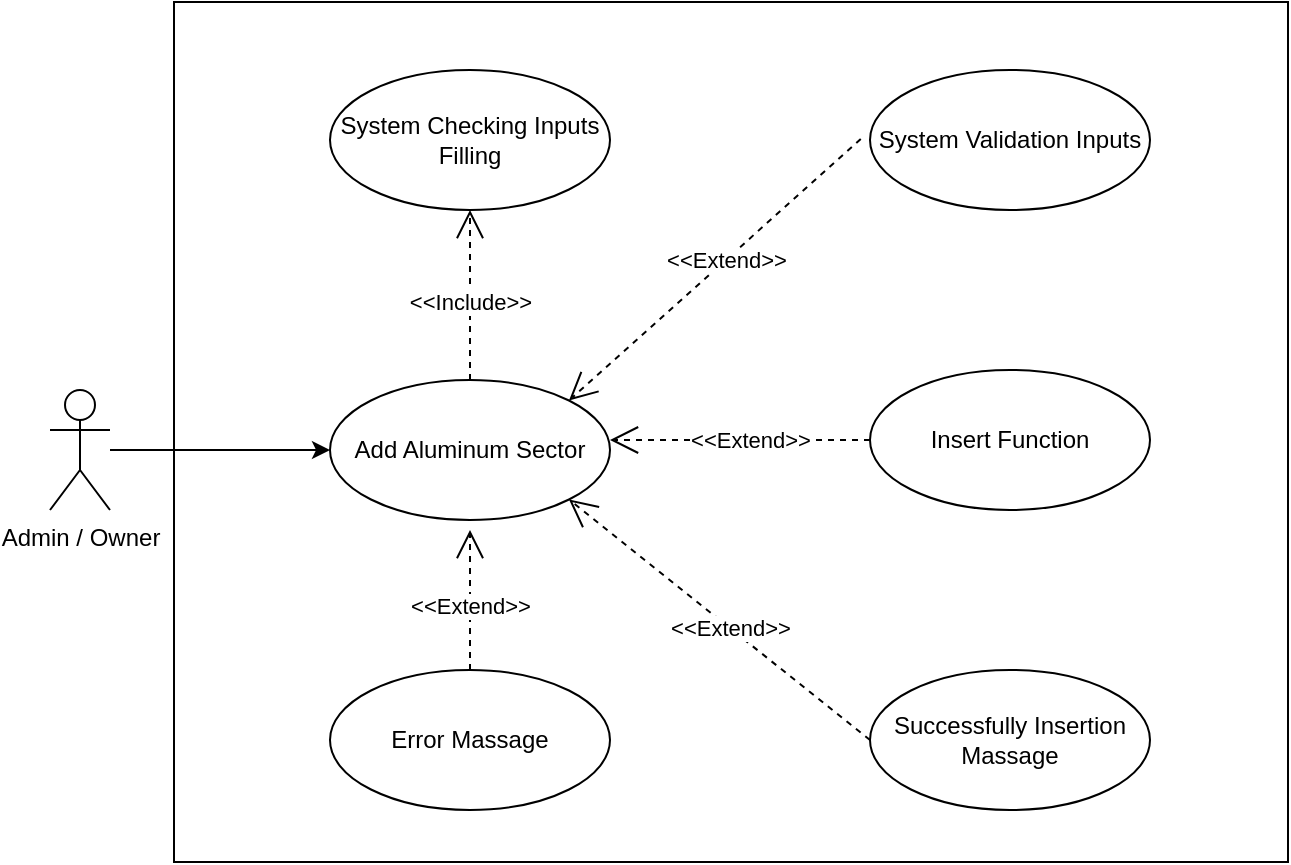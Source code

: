 <mxfile version="22.1.4" type="device" pages="20">
  <diagram name="Add Aluminum Sector" id="KbB3C_Pcb39PbII4lD5y">
    <mxGraphModel dx="866" dy="458" grid="0" gridSize="10" guides="1" tooltips="1" connect="1" arrows="1" fold="1" page="1" pageScale="1" pageWidth="1100" pageHeight="850" background="#ffffff" math="0" shadow="0">
      <root>
        <mxCell id="0" />
        <mxCell id="1" parent="0" />
        <mxCell id="VklGib9OO2g_ZLWtyPMF-9" style="edgeStyle=orthogonalEdgeStyle;rounded=0;orthogonalLoop=1;jettySize=auto;html=1;entryX=0;entryY=0.5;entryDx=0;entryDy=0;" parent="1" source="VklGib9OO2g_ZLWtyPMF-1" edge="1">
          <mxGeometry relative="1" as="geometry">
            <mxPoint x="210" y="270" as="targetPoint" />
          </mxGeometry>
        </mxCell>
        <mxCell id="VklGib9OO2g_ZLWtyPMF-1" value="Admin / Owner" style="shape=umlActor;verticalLabelPosition=bottom;verticalAlign=top;html=1;" parent="1" vertex="1">
          <mxGeometry x="70" y="240" width="30" height="60" as="geometry" />
        </mxCell>
        <mxCell id="VklGib9OO2g_ZLWtyPMF-11" value="Add Aluminum Sector" style="ellipse;whiteSpace=wrap;html=1;" parent="1" vertex="1">
          <mxGeometry x="210" y="235" width="140" height="70" as="geometry" />
        </mxCell>
        <mxCell id="VklGib9OO2g_ZLWtyPMF-12" value="Successfully Insertion Massage" style="ellipse;whiteSpace=wrap;html=1;" parent="1" vertex="1">
          <mxGeometry x="480" y="380" width="140" height="70" as="geometry" />
        </mxCell>
        <mxCell id="VklGib9OO2g_ZLWtyPMF-13" value="Error Massage" style="ellipse;whiteSpace=wrap;html=1;" parent="1" vertex="1">
          <mxGeometry x="210" y="380" width="140" height="70" as="geometry" />
        </mxCell>
        <mxCell id="VklGib9OO2g_ZLWtyPMF-14" value="System Validation Inputs" style="ellipse;whiteSpace=wrap;html=1;" parent="1" vertex="1">
          <mxGeometry x="480" y="80" width="140" height="70" as="geometry" />
        </mxCell>
        <mxCell id="VklGib9OO2g_ZLWtyPMF-15" value="System Checking Inputs Filling" style="ellipse;whiteSpace=wrap;html=1;" parent="1" vertex="1">
          <mxGeometry x="210" y="80" width="140" height="70" as="geometry" />
        </mxCell>
        <mxCell id="VklGib9OO2g_ZLWtyPMF-16" value="Insert Function" style="ellipse;whiteSpace=wrap;html=1;" parent="1" vertex="1">
          <mxGeometry x="480" y="230" width="140" height="70" as="geometry" />
        </mxCell>
        <mxCell id="VklGib9OO2g_ZLWtyPMF-18" value="&amp;lt;&amp;lt;Include&amp;gt;&amp;gt;" style="endArrow=open;endSize=12;dashed=1;html=1;rounded=0;entryX=0.5;entryY=1;entryDx=0;entryDy=0;exitX=0.5;exitY=0;exitDx=0;exitDy=0;" parent="1" source="VklGib9OO2g_ZLWtyPMF-11" target="VklGib9OO2g_ZLWtyPMF-15" edge="1">
          <mxGeometry x="-0.077" width="160" relative="1" as="geometry">
            <mxPoint x="430" y="170" as="sourcePoint" />
            <mxPoint x="270" y="170" as="targetPoint" />
            <mxPoint as="offset" />
          </mxGeometry>
        </mxCell>
        <mxCell id="VklGib9OO2g_ZLWtyPMF-19" value="&amp;lt;&amp;lt;Extend&amp;gt;&amp;gt;" style="endArrow=open;endSize=12;dashed=1;html=1;rounded=0;entryX=1;entryY=0;entryDx=0;entryDy=0;exitX=-0.033;exitY=0.493;exitDx=0;exitDy=0;exitPerimeter=0;" parent="1" source="VklGib9OO2g_ZLWtyPMF-14" target="VklGib9OO2g_ZLWtyPMF-11" edge="1">
          <mxGeometry x="-0.077" width="160" relative="1" as="geometry">
            <mxPoint x="350" y="355" as="sourcePoint" />
            <mxPoint x="350" y="270" as="targetPoint" />
            <mxPoint as="offset" />
          </mxGeometry>
        </mxCell>
        <mxCell id="VklGib9OO2g_ZLWtyPMF-20" value="&amp;lt;&amp;lt;Extend&amp;gt;&amp;gt;" style="endArrow=open;endSize=12;dashed=1;html=1;rounded=0;exitX=0;exitY=0.5;exitDx=0;exitDy=0;" parent="1" source="VklGib9OO2g_ZLWtyPMF-16" edge="1">
          <mxGeometry x="-0.077" width="160" relative="1" as="geometry">
            <mxPoint x="485" y="145" as="sourcePoint" />
            <mxPoint x="350" y="265" as="targetPoint" />
            <mxPoint as="offset" />
          </mxGeometry>
        </mxCell>
        <mxCell id="VklGib9OO2g_ZLWtyPMF-21" value="&amp;lt;&amp;lt;Extend&amp;gt;&amp;gt;" style="endArrow=open;endSize=12;dashed=1;html=1;rounded=0;exitX=0;exitY=0.5;exitDx=0;exitDy=0;entryX=1;entryY=1;entryDx=0;entryDy=0;" parent="1" source="VklGib9OO2g_ZLWtyPMF-12" target="VklGib9OO2g_ZLWtyPMF-11" edge="1">
          <mxGeometry x="-0.077" width="160" relative="1" as="geometry">
            <mxPoint x="490" y="275" as="sourcePoint" />
            <mxPoint x="360" y="275" as="targetPoint" />
            <mxPoint as="offset" />
          </mxGeometry>
        </mxCell>
        <mxCell id="VklGib9OO2g_ZLWtyPMF-22" value="&amp;lt;&amp;lt;Extend&amp;gt;&amp;gt;" style="endArrow=open;endSize=12;dashed=1;html=1;rounded=0;exitX=0.5;exitY=0;exitDx=0;exitDy=0;" parent="1" source="VklGib9OO2g_ZLWtyPMF-13" edge="1">
          <mxGeometry x="-0.077" width="160" relative="1" as="geometry">
            <mxPoint x="480" y="425" as="sourcePoint" />
            <mxPoint x="280" y="310" as="targetPoint" />
            <mxPoint as="offset" />
          </mxGeometry>
        </mxCell>
        <mxCell id="tjjIBNzw0chwcAuhpxw1-1" value="" style="rounded=0;whiteSpace=wrap;html=1;fillColor=none;" parent="1" vertex="1">
          <mxGeometry x="132" y="46" width="557" height="430" as="geometry" />
        </mxCell>
      </root>
    </mxGraphModel>
  </diagram>
  <diagram name="Add Accessory Piece" id="hlEhgFft6zV407B0KY3L">
    <mxGraphModel dx="1318" dy="492" grid="0" gridSize="10" guides="1" tooltips="1" connect="1" arrows="1" fold="1" page="1" pageScale="1" pageWidth="850" pageHeight="1100" math="0" shadow="0">
      <root>
        <mxCell id="Fd0qOgzLE4KMqQ5FQEjM-0" />
        <mxCell id="Fd0qOgzLE4KMqQ5FQEjM-1" parent="Fd0qOgzLE4KMqQ5FQEjM-0" />
        <mxCell id="Fd0qOgzLE4KMqQ5FQEjM-2" style="edgeStyle=orthogonalEdgeStyle;rounded=0;orthogonalLoop=1;jettySize=auto;html=1;entryX=0;entryY=0.5;entryDx=0;entryDy=0;" edge="1" parent="Fd0qOgzLE4KMqQ5FQEjM-1" source="Fd0qOgzLE4KMqQ5FQEjM-3">
          <mxGeometry relative="1" as="geometry">
            <mxPoint x="210" y="270" as="targetPoint" />
          </mxGeometry>
        </mxCell>
        <mxCell id="Fd0qOgzLE4KMqQ5FQEjM-3" value="Admin / Owner" style="shape=umlActor;verticalLabelPosition=bottom;verticalAlign=top;html=1;" vertex="1" parent="Fd0qOgzLE4KMqQ5FQEjM-1">
          <mxGeometry x="70" y="240" width="30" height="60" as="geometry" />
        </mxCell>
        <mxCell id="Fd0qOgzLE4KMqQ5FQEjM-4" value="Add Accessory Piece" style="ellipse;whiteSpace=wrap;html=1;" vertex="1" parent="Fd0qOgzLE4KMqQ5FQEjM-1">
          <mxGeometry x="210" y="235" width="140" height="70" as="geometry" />
        </mxCell>
        <mxCell id="Fd0qOgzLE4KMqQ5FQEjM-5" value="Successfully Insertion Massage" style="ellipse;whiteSpace=wrap;html=1;" vertex="1" parent="Fd0qOgzLE4KMqQ5FQEjM-1">
          <mxGeometry x="480" y="380" width="140" height="70" as="geometry" />
        </mxCell>
        <mxCell id="Fd0qOgzLE4KMqQ5FQEjM-6" value="Error Massage" style="ellipse;whiteSpace=wrap;html=1;" vertex="1" parent="Fd0qOgzLE4KMqQ5FQEjM-1">
          <mxGeometry x="210" y="380" width="140" height="70" as="geometry" />
        </mxCell>
        <mxCell id="Fd0qOgzLE4KMqQ5FQEjM-7" value="System Validation Inputs" style="ellipse;whiteSpace=wrap;html=1;" vertex="1" parent="Fd0qOgzLE4KMqQ5FQEjM-1">
          <mxGeometry x="480" y="80" width="140" height="70" as="geometry" />
        </mxCell>
        <mxCell id="Fd0qOgzLE4KMqQ5FQEjM-8" value="System Checking Inputs Filling" style="ellipse;whiteSpace=wrap;html=1;" vertex="1" parent="Fd0qOgzLE4KMqQ5FQEjM-1">
          <mxGeometry x="210" y="80" width="140" height="70" as="geometry" />
        </mxCell>
        <mxCell id="Fd0qOgzLE4KMqQ5FQEjM-9" value="Insert Function" style="ellipse;whiteSpace=wrap;html=1;" vertex="1" parent="Fd0qOgzLE4KMqQ5FQEjM-1">
          <mxGeometry x="480" y="230" width="140" height="70" as="geometry" />
        </mxCell>
        <mxCell id="Fd0qOgzLE4KMqQ5FQEjM-10" value="&amp;lt;&amp;lt;Include&amp;gt;&amp;gt;" style="endArrow=open;endSize=12;dashed=1;html=1;rounded=0;entryX=0.5;entryY=1;entryDx=0;entryDy=0;exitX=0.5;exitY=0;exitDx=0;exitDy=0;" edge="1" parent="Fd0qOgzLE4KMqQ5FQEjM-1" source="Fd0qOgzLE4KMqQ5FQEjM-4" target="Fd0qOgzLE4KMqQ5FQEjM-8">
          <mxGeometry x="-0.077" width="160" relative="1" as="geometry">
            <mxPoint x="430" y="170" as="sourcePoint" />
            <mxPoint x="270" y="170" as="targetPoint" />
            <mxPoint as="offset" />
          </mxGeometry>
        </mxCell>
        <mxCell id="Fd0qOgzLE4KMqQ5FQEjM-11" value="&amp;lt;&amp;lt;Extend&amp;gt;&amp;gt;" style="endArrow=open;endSize=12;dashed=1;html=1;rounded=0;entryX=1;entryY=0;entryDx=0;entryDy=0;exitX=-0.033;exitY=0.493;exitDx=0;exitDy=0;exitPerimeter=0;" edge="1" parent="Fd0qOgzLE4KMqQ5FQEjM-1" source="Fd0qOgzLE4KMqQ5FQEjM-7" target="Fd0qOgzLE4KMqQ5FQEjM-4">
          <mxGeometry x="-0.077" width="160" relative="1" as="geometry">
            <mxPoint x="350" y="355" as="sourcePoint" />
            <mxPoint x="350" y="270" as="targetPoint" />
            <mxPoint as="offset" />
          </mxGeometry>
        </mxCell>
        <mxCell id="Fd0qOgzLE4KMqQ5FQEjM-12" value="&amp;lt;&amp;lt;Extend&amp;gt;&amp;gt;" style="endArrow=open;endSize=12;dashed=1;html=1;rounded=0;exitX=0;exitY=0.5;exitDx=0;exitDy=0;" edge="1" parent="Fd0qOgzLE4KMqQ5FQEjM-1" source="Fd0qOgzLE4KMqQ5FQEjM-9">
          <mxGeometry x="-0.077" width="160" relative="1" as="geometry">
            <mxPoint x="485" y="145" as="sourcePoint" />
            <mxPoint x="350" y="265" as="targetPoint" />
            <mxPoint as="offset" />
          </mxGeometry>
        </mxCell>
        <mxCell id="Fd0qOgzLE4KMqQ5FQEjM-13" value="&amp;lt;&amp;lt;Extend&amp;gt;&amp;gt;" style="endArrow=open;endSize=12;dashed=1;html=1;rounded=0;exitX=0;exitY=0.5;exitDx=0;exitDy=0;entryX=1;entryY=1;entryDx=0;entryDy=0;" edge="1" parent="Fd0qOgzLE4KMqQ5FQEjM-1" source="Fd0qOgzLE4KMqQ5FQEjM-5" target="Fd0qOgzLE4KMqQ5FQEjM-4">
          <mxGeometry x="-0.077" width="160" relative="1" as="geometry">
            <mxPoint x="490" y="275" as="sourcePoint" />
            <mxPoint x="360" y="275" as="targetPoint" />
            <mxPoint as="offset" />
          </mxGeometry>
        </mxCell>
        <mxCell id="Fd0qOgzLE4KMqQ5FQEjM-14" value="&amp;lt;&amp;lt;Extend&amp;gt;&amp;gt;" style="endArrow=open;endSize=12;dashed=1;html=1;rounded=0;exitX=0.5;exitY=0;exitDx=0;exitDy=0;" edge="1" parent="Fd0qOgzLE4KMqQ5FQEjM-1" source="Fd0qOgzLE4KMqQ5FQEjM-6">
          <mxGeometry x="-0.077" width="160" relative="1" as="geometry">
            <mxPoint x="480" y="425" as="sourcePoint" />
            <mxPoint x="280" y="310" as="targetPoint" />
            <mxPoint as="offset" />
          </mxGeometry>
        </mxCell>
      </root>
    </mxGraphModel>
  </diagram>
  <diagram name="Add Glass Type" id="P7LmPPL2_LHU9h1mc_jm">
    <mxGraphModel dx="1318" dy="492" grid="0" gridSize="10" guides="1" tooltips="1" connect="1" arrows="1" fold="1" page="1" pageScale="1" pageWidth="850" pageHeight="1100" math="0" shadow="0">
      <root>
        <mxCell id="9RgtgJPtnu0a1heobDIh-0" />
        <mxCell id="9RgtgJPtnu0a1heobDIh-1" parent="9RgtgJPtnu0a1heobDIh-0" />
        <mxCell id="9RgtgJPtnu0a1heobDIh-2" style="edgeStyle=orthogonalEdgeStyle;rounded=0;orthogonalLoop=1;jettySize=auto;html=1;entryX=0;entryY=0.5;entryDx=0;entryDy=0;" edge="1" parent="9RgtgJPtnu0a1heobDIh-1" source="9RgtgJPtnu0a1heobDIh-3">
          <mxGeometry relative="1" as="geometry">
            <mxPoint x="210" y="270" as="targetPoint" />
          </mxGeometry>
        </mxCell>
        <mxCell id="9RgtgJPtnu0a1heobDIh-3" value="Admin / Owner" style="shape=umlActor;verticalLabelPosition=bottom;verticalAlign=top;html=1;" vertex="1" parent="9RgtgJPtnu0a1heobDIh-1">
          <mxGeometry x="70" y="240" width="30" height="60" as="geometry" />
        </mxCell>
        <mxCell id="9RgtgJPtnu0a1heobDIh-4" value="Add Glass Type" style="ellipse;whiteSpace=wrap;html=1;" vertex="1" parent="9RgtgJPtnu0a1heobDIh-1">
          <mxGeometry x="210" y="235" width="140" height="70" as="geometry" />
        </mxCell>
        <mxCell id="9RgtgJPtnu0a1heobDIh-5" value="Successfully Insertion Massage" style="ellipse;whiteSpace=wrap;html=1;" vertex="1" parent="9RgtgJPtnu0a1heobDIh-1">
          <mxGeometry x="480" y="380" width="140" height="70" as="geometry" />
        </mxCell>
        <mxCell id="9RgtgJPtnu0a1heobDIh-6" value="Error Massage" style="ellipse;whiteSpace=wrap;html=1;" vertex="1" parent="9RgtgJPtnu0a1heobDIh-1">
          <mxGeometry x="210" y="380" width="140" height="70" as="geometry" />
        </mxCell>
        <mxCell id="9RgtgJPtnu0a1heobDIh-7" value="System Validation Inputs" style="ellipse;whiteSpace=wrap;html=1;" vertex="1" parent="9RgtgJPtnu0a1heobDIh-1">
          <mxGeometry x="480" y="80" width="140" height="70" as="geometry" />
        </mxCell>
        <mxCell id="9RgtgJPtnu0a1heobDIh-8" value="System Checking Inputs Filling" style="ellipse;whiteSpace=wrap;html=1;" vertex="1" parent="9RgtgJPtnu0a1heobDIh-1">
          <mxGeometry x="210" y="80" width="140" height="70" as="geometry" />
        </mxCell>
        <mxCell id="9RgtgJPtnu0a1heobDIh-9" value="Insert Function" style="ellipse;whiteSpace=wrap;html=1;" vertex="1" parent="9RgtgJPtnu0a1heobDIh-1">
          <mxGeometry x="480" y="230" width="140" height="70" as="geometry" />
        </mxCell>
        <mxCell id="9RgtgJPtnu0a1heobDIh-10" value="&amp;lt;&amp;lt;Include&amp;gt;&amp;gt;" style="endArrow=open;endSize=12;dashed=1;html=1;rounded=0;entryX=0.5;entryY=1;entryDx=0;entryDy=0;exitX=0.5;exitY=0;exitDx=0;exitDy=0;" edge="1" parent="9RgtgJPtnu0a1heobDIh-1" source="9RgtgJPtnu0a1heobDIh-4" target="9RgtgJPtnu0a1heobDIh-8">
          <mxGeometry x="-0.077" width="160" relative="1" as="geometry">
            <mxPoint x="430" y="170" as="sourcePoint" />
            <mxPoint x="270" y="170" as="targetPoint" />
            <mxPoint as="offset" />
          </mxGeometry>
        </mxCell>
        <mxCell id="9RgtgJPtnu0a1heobDIh-11" value="&amp;lt;&amp;lt;Extend&amp;gt;&amp;gt;" style="endArrow=open;endSize=12;dashed=1;html=1;rounded=0;entryX=1;entryY=0;entryDx=0;entryDy=0;exitX=-0.033;exitY=0.493;exitDx=0;exitDy=0;exitPerimeter=0;" edge="1" parent="9RgtgJPtnu0a1heobDIh-1" source="9RgtgJPtnu0a1heobDIh-7" target="9RgtgJPtnu0a1heobDIh-4">
          <mxGeometry x="-0.077" width="160" relative="1" as="geometry">
            <mxPoint x="350" y="355" as="sourcePoint" />
            <mxPoint x="350" y="270" as="targetPoint" />
            <mxPoint as="offset" />
          </mxGeometry>
        </mxCell>
        <mxCell id="9RgtgJPtnu0a1heobDIh-12" value="&amp;lt;&amp;lt;Extend&amp;gt;&amp;gt;" style="endArrow=open;endSize=12;dashed=1;html=1;rounded=0;exitX=0;exitY=0.5;exitDx=0;exitDy=0;" edge="1" parent="9RgtgJPtnu0a1heobDIh-1" source="9RgtgJPtnu0a1heobDIh-9">
          <mxGeometry x="-0.077" width="160" relative="1" as="geometry">
            <mxPoint x="485" y="145" as="sourcePoint" />
            <mxPoint x="350" y="265" as="targetPoint" />
            <mxPoint as="offset" />
          </mxGeometry>
        </mxCell>
        <mxCell id="9RgtgJPtnu0a1heobDIh-13" value="&amp;lt;&amp;lt;Extend&amp;gt;&amp;gt;" style="endArrow=open;endSize=12;dashed=1;html=1;rounded=0;exitX=0;exitY=0.5;exitDx=0;exitDy=0;entryX=1;entryY=1;entryDx=0;entryDy=0;" edge="1" parent="9RgtgJPtnu0a1heobDIh-1" source="9RgtgJPtnu0a1heobDIh-5" target="9RgtgJPtnu0a1heobDIh-4">
          <mxGeometry x="-0.077" width="160" relative="1" as="geometry">
            <mxPoint x="490" y="275" as="sourcePoint" />
            <mxPoint x="360" y="275" as="targetPoint" />
            <mxPoint as="offset" />
          </mxGeometry>
        </mxCell>
        <mxCell id="9RgtgJPtnu0a1heobDIh-14" value="&amp;lt;&amp;lt;Extend&amp;gt;&amp;gt;" style="endArrow=open;endSize=12;dashed=1;html=1;rounded=0;exitX=0.5;exitY=0;exitDx=0;exitDy=0;" edge="1" parent="9RgtgJPtnu0a1heobDIh-1" source="9RgtgJPtnu0a1heobDIh-6">
          <mxGeometry x="-0.077" width="160" relative="1" as="geometry">
            <mxPoint x="480" y="425" as="sourcePoint" />
            <mxPoint x="280" y="310" as="targetPoint" />
            <mxPoint as="offset" />
          </mxGeometry>
        </mxCell>
      </root>
    </mxGraphModel>
  </diagram>
  <diagram name="Add Board" id="uOu3gWmKHkzgJnpaBrhc">
    <mxGraphModel dx="1318" dy="492" grid="0" gridSize="10" guides="1" tooltips="1" connect="1" arrows="1" fold="1" page="1" pageScale="1" pageWidth="850" pageHeight="1100" math="0" shadow="0">
      <root>
        <mxCell id="slW66J6URR5mDrTDC2KP-0" />
        <mxCell id="slW66J6URR5mDrTDC2KP-1" parent="slW66J6URR5mDrTDC2KP-0" />
        <mxCell id="slW66J6URR5mDrTDC2KP-2" style="edgeStyle=orthogonalEdgeStyle;rounded=0;orthogonalLoop=1;jettySize=auto;html=1;entryX=0;entryY=0.5;entryDx=0;entryDy=0;" edge="1" parent="slW66J6URR5mDrTDC2KP-1" source="slW66J6URR5mDrTDC2KP-3">
          <mxGeometry relative="1" as="geometry">
            <mxPoint x="210" y="270" as="targetPoint" />
          </mxGeometry>
        </mxCell>
        <mxCell id="slW66J6URR5mDrTDC2KP-3" value="Admin / Owner" style="shape=umlActor;verticalLabelPosition=bottom;verticalAlign=top;html=1;" vertex="1" parent="slW66J6URR5mDrTDC2KP-1">
          <mxGeometry x="70" y="240" width="30" height="60" as="geometry" />
        </mxCell>
        <mxCell id="slW66J6URR5mDrTDC2KP-4" value="Add Board" style="ellipse;whiteSpace=wrap;html=1;" vertex="1" parent="slW66J6URR5mDrTDC2KP-1">
          <mxGeometry x="210" y="235" width="140" height="70" as="geometry" />
        </mxCell>
        <mxCell id="slW66J6URR5mDrTDC2KP-5" value="Successfully Insertion Massage" style="ellipse;whiteSpace=wrap;html=1;" vertex="1" parent="slW66J6URR5mDrTDC2KP-1">
          <mxGeometry x="480" y="380" width="140" height="70" as="geometry" />
        </mxCell>
        <mxCell id="slW66J6URR5mDrTDC2KP-6" value="Error Massage" style="ellipse;whiteSpace=wrap;html=1;" vertex="1" parent="slW66J6URR5mDrTDC2KP-1">
          <mxGeometry x="210" y="380" width="140" height="70" as="geometry" />
        </mxCell>
        <mxCell id="slW66J6URR5mDrTDC2KP-7" value="System Validation Inputs" style="ellipse;whiteSpace=wrap;html=1;" vertex="1" parent="slW66J6URR5mDrTDC2KP-1">
          <mxGeometry x="480" y="80" width="140" height="70" as="geometry" />
        </mxCell>
        <mxCell id="slW66J6URR5mDrTDC2KP-8" value="System Checking Inputs Filling" style="ellipse;whiteSpace=wrap;html=1;" vertex="1" parent="slW66J6URR5mDrTDC2KP-1">
          <mxGeometry x="210" y="80" width="140" height="70" as="geometry" />
        </mxCell>
        <mxCell id="slW66J6URR5mDrTDC2KP-9" value="Insert Function" style="ellipse;whiteSpace=wrap;html=1;" vertex="1" parent="slW66J6URR5mDrTDC2KP-1">
          <mxGeometry x="480" y="230" width="140" height="70" as="geometry" />
        </mxCell>
        <mxCell id="slW66J6URR5mDrTDC2KP-10" value="&amp;lt;&amp;lt;Include&amp;gt;&amp;gt;" style="endArrow=open;endSize=12;dashed=1;html=1;rounded=0;entryX=0.5;entryY=1;entryDx=0;entryDy=0;exitX=0.5;exitY=0;exitDx=0;exitDy=0;" edge="1" parent="slW66J6URR5mDrTDC2KP-1" source="slW66J6URR5mDrTDC2KP-4" target="slW66J6URR5mDrTDC2KP-8">
          <mxGeometry x="-0.077" width="160" relative="1" as="geometry">
            <mxPoint x="430" y="170" as="sourcePoint" />
            <mxPoint x="270" y="170" as="targetPoint" />
            <mxPoint as="offset" />
          </mxGeometry>
        </mxCell>
        <mxCell id="slW66J6URR5mDrTDC2KP-11" value="&amp;lt;&amp;lt;Extend&amp;gt;&amp;gt;" style="endArrow=open;endSize=12;dashed=1;html=1;rounded=0;entryX=1;entryY=0;entryDx=0;entryDy=0;exitX=-0.033;exitY=0.493;exitDx=0;exitDy=0;exitPerimeter=0;" edge="1" parent="slW66J6URR5mDrTDC2KP-1" source="slW66J6URR5mDrTDC2KP-7" target="slW66J6URR5mDrTDC2KP-4">
          <mxGeometry x="-0.077" width="160" relative="1" as="geometry">
            <mxPoint x="350" y="355" as="sourcePoint" />
            <mxPoint x="350" y="270" as="targetPoint" />
            <mxPoint as="offset" />
          </mxGeometry>
        </mxCell>
        <mxCell id="slW66J6URR5mDrTDC2KP-12" value="&amp;lt;&amp;lt;Extend&amp;gt;&amp;gt;" style="endArrow=open;endSize=12;dashed=1;html=1;rounded=0;exitX=0;exitY=0.5;exitDx=0;exitDy=0;" edge="1" parent="slW66J6URR5mDrTDC2KP-1" source="slW66J6URR5mDrTDC2KP-9">
          <mxGeometry x="-0.077" width="160" relative="1" as="geometry">
            <mxPoint x="485" y="145" as="sourcePoint" />
            <mxPoint x="350" y="265" as="targetPoint" />
            <mxPoint as="offset" />
          </mxGeometry>
        </mxCell>
        <mxCell id="slW66J6URR5mDrTDC2KP-13" value="&amp;lt;&amp;lt;Extend&amp;gt;&amp;gt;" style="endArrow=open;endSize=12;dashed=1;html=1;rounded=0;exitX=0;exitY=0.5;exitDx=0;exitDy=0;entryX=1;entryY=1;entryDx=0;entryDy=0;" edge="1" parent="slW66J6URR5mDrTDC2KP-1" source="slW66J6URR5mDrTDC2KP-5" target="slW66J6URR5mDrTDC2KP-4">
          <mxGeometry x="-0.077" width="160" relative="1" as="geometry">
            <mxPoint x="490" y="275" as="sourcePoint" />
            <mxPoint x="360" y="275" as="targetPoint" />
            <mxPoint as="offset" />
          </mxGeometry>
        </mxCell>
        <mxCell id="slW66J6URR5mDrTDC2KP-14" value="&amp;lt;&amp;lt;Extend&amp;gt;&amp;gt;" style="endArrow=open;endSize=12;dashed=1;html=1;rounded=0;exitX=0.5;exitY=0;exitDx=0;exitDy=0;" edge="1" parent="slW66J6URR5mDrTDC2KP-1" source="slW66J6URR5mDrTDC2KP-6">
          <mxGeometry x="-0.077" width="160" relative="1" as="geometry">
            <mxPoint x="480" y="425" as="sourcePoint" />
            <mxPoint x="280" y="310" as="targetPoint" />
            <mxPoint as="offset" />
          </mxGeometry>
        </mxCell>
      </root>
    </mxGraphModel>
  </diagram>
  <diagram name="Modify Aluimum Sector" id="rZz5006D7pN8YCVt1SE_">
    <mxGraphModel dx="1318" dy="492" grid="0" gridSize="10" guides="1" tooltips="1" connect="1" arrows="1" fold="1" page="1" pageScale="1" pageWidth="850" pageHeight="1100" math="0" shadow="0">
      <root>
        <mxCell id="_rr8VkPCPK9k-bMLVq83-0" />
        <mxCell id="_rr8VkPCPK9k-bMLVq83-1" parent="_rr8VkPCPK9k-bMLVq83-0" />
        <mxCell id="_rr8VkPCPK9k-bMLVq83-2" style="edgeStyle=orthogonalEdgeStyle;rounded=0;orthogonalLoop=1;jettySize=auto;html=1;entryX=0;entryY=0.5;entryDx=0;entryDy=0;" edge="1" parent="_rr8VkPCPK9k-bMLVq83-1" source="_rr8VkPCPK9k-bMLVq83-3">
          <mxGeometry relative="1" as="geometry">
            <mxPoint x="210" y="270" as="targetPoint" />
          </mxGeometry>
        </mxCell>
        <mxCell id="_rr8VkPCPK9k-bMLVq83-3" value="Admin / Owner" style="shape=umlActor;verticalLabelPosition=bottom;verticalAlign=top;html=1;" vertex="1" parent="_rr8VkPCPK9k-bMLVq83-1">
          <mxGeometry x="70" y="240" width="30" height="60" as="geometry" />
        </mxCell>
        <mxCell id="_rr8VkPCPK9k-bMLVq83-4" value="Modify Aluminum Sector" style="ellipse;whiteSpace=wrap;html=1;" vertex="1" parent="_rr8VkPCPK9k-bMLVq83-1">
          <mxGeometry x="210" y="235" width="140" height="70" as="geometry" />
        </mxCell>
        <mxCell id="_rr8VkPCPK9k-bMLVq83-5" value="Successfully Updating Massage" style="ellipse;whiteSpace=wrap;html=1;" vertex="1" parent="_rr8VkPCPK9k-bMLVq83-1">
          <mxGeometry x="480" y="380" width="140" height="70" as="geometry" />
        </mxCell>
        <mxCell id="_rr8VkPCPK9k-bMLVq83-6" value="Error Massage" style="ellipse;whiteSpace=wrap;html=1;" vertex="1" parent="_rr8VkPCPK9k-bMLVq83-1">
          <mxGeometry x="210" y="380" width="140" height="70" as="geometry" />
        </mxCell>
        <mxCell id="_rr8VkPCPK9k-bMLVq83-7" value="System Validation Inputs" style="ellipse;whiteSpace=wrap;html=1;" vertex="1" parent="_rr8VkPCPK9k-bMLVq83-1">
          <mxGeometry x="480" y="80" width="140" height="70" as="geometry" />
        </mxCell>
        <mxCell id="_rr8VkPCPK9k-bMLVq83-8" value="System Checking Inputs Filling" style="ellipse;whiteSpace=wrap;html=1;" vertex="1" parent="_rr8VkPCPK9k-bMLVq83-1">
          <mxGeometry x="210" y="80" width="140" height="70" as="geometry" />
        </mxCell>
        <mxCell id="_rr8VkPCPK9k-bMLVq83-9" value="Modify Function" style="ellipse;whiteSpace=wrap;html=1;" vertex="1" parent="_rr8VkPCPK9k-bMLVq83-1">
          <mxGeometry x="480" y="230" width="140" height="70" as="geometry" />
        </mxCell>
        <mxCell id="_rr8VkPCPK9k-bMLVq83-10" value="&amp;lt;&amp;lt;Include&amp;gt;&amp;gt;" style="endArrow=open;endSize=12;dashed=1;html=1;rounded=0;entryX=0.5;entryY=1;entryDx=0;entryDy=0;exitX=0.5;exitY=0;exitDx=0;exitDy=0;" edge="1" parent="_rr8VkPCPK9k-bMLVq83-1" source="_rr8VkPCPK9k-bMLVq83-4" target="_rr8VkPCPK9k-bMLVq83-8">
          <mxGeometry x="-0.077" width="160" relative="1" as="geometry">
            <mxPoint x="430" y="170" as="sourcePoint" />
            <mxPoint x="270" y="170" as="targetPoint" />
            <mxPoint as="offset" />
          </mxGeometry>
        </mxCell>
        <mxCell id="_rr8VkPCPK9k-bMLVq83-11" value="&amp;lt;&amp;lt;Extend&amp;gt;&amp;gt;" style="endArrow=open;endSize=12;dashed=1;html=1;rounded=0;entryX=1;entryY=0;entryDx=0;entryDy=0;exitX=-0.033;exitY=0.493;exitDx=0;exitDy=0;exitPerimeter=0;" edge="1" parent="_rr8VkPCPK9k-bMLVq83-1" source="_rr8VkPCPK9k-bMLVq83-7" target="_rr8VkPCPK9k-bMLVq83-4">
          <mxGeometry x="-0.077" width="160" relative="1" as="geometry">
            <mxPoint x="350" y="355" as="sourcePoint" />
            <mxPoint x="350" y="270" as="targetPoint" />
            <mxPoint as="offset" />
          </mxGeometry>
        </mxCell>
        <mxCell id="_rr8VkPCPK9k-bMLVq83-12" value="&amp;lt;&amp;lt;Extend&amp;gt;&amp;gt;" style="endArrow=open;endSize=12;dashed=1;html=1;rounded=0;exitX=0;exitY=0.5;exitDx=0;exitDy=0;" edge="1" parent="_rr8VkPCPK9k-bMLVq83-1" source="_rr8VkPCPK9k-bMLVq83-9">
          <mxGeometry x="-0.077" width="160" relative="1" as="geometry">
            <mxPoint x="485" y="145" as="sourcePoint" />
            <mxPoint x="350" y="265" as="targetPoint" />
            <mxPoint as="offset" />
          </mxGeometry>
        </mxCell>
        <mxCell id="_rr8VkPCPK9k-bMLVq83-13" value="&amp;lt;&amp;lt;Extend&amp;gt;&amp;gt;" style="endArrow=open;endSize=12;dashed=1;html=1;rounded=0;exitX=0;exitY=0.5;exitDx=0;exitDy=0;entryX=1;entryY=1;entryDx=0;entryDy=0;" edge="1" parent="_rr8VkPCPK9k-bMLVq83-1" source="_rr8VkPCPK9k-bMLVq83-5" target="_rr8VkPCPK9k-bMLVq83-4">
          <mxGeometry x="-0.077" width="160" relative="1" as="geometry">
            <mxPoint x="490" y="275" as="sourcePoint" />
            <mxPoint x="360" y="275" as="targetPoint" />
            <mxPoint as="offset" />
          </mxGeometry>
        </mxCell>
        <mxCell id="_rr8VkPCPK9k-bMLVq83-14" value="&amp;lt;&amp;lt;Extend&amp;gt;&amp;gt;" style="endArrow=open;endSize=12;dashed=1;html=1;rounded=0;exitX=0.5;exitY=0;exitDx=0;exitDy=0;" edge="1" parent="_rr8VkPCPK9k-bMLVq83-1" source="_rr8VkPCPK9k-bMLVq83-6">
          <mxGeometry x="-0.077" width="160" relative="1" as="geometry">
            <mxPoint x="480" y="425" as="sourcePoint" />
            <mxPoint x="280" y="310" as="targetPoint" />
            <mxPoint as="offset" />
          </mxGeometry>
        </mxCell>
      </root>
    </mxGraphModel>
  </diagram>
  <diagram name="Modify Accessory Piece" id="8lL4_DPGFdeKylj-uG5i">
    <mxGraphModel dx="1318" dy="492" grid="0" gridSize="10" guides="1" tooltips="1" connect="1" arrows="1" fold="1" page="1" pageScale="1" pageWidth="850" pageHeight="1100" math="0" shadow="0">
      <root>
        <mxCell id="nC28sgsKQ4kK7nrT2wSM-0" />
        <mxCell id="nC28sgsKQ4kK7nrT2wSM-1" parent="nC28sgsKQ4kK7nrT2wSM-0" />
        <mxCell id="nC28sgsKQ4kK7nrT2wSM-2" style="edgeStyle=orthogonalEdgeStyle;rounded=0;orthogonalLoop=1;jettySize=auto;html=1;entryX=0;entryY=0.5;entryDx=0;entryDy=0;" edge="1" parent="nC28sgsKQ4kK7nrT2wSM-1" source="nC28sgsKQ4kK7nrT2wSM-3">
          <mxGeometry relative="1" as="geometry">
            <mxPoint x="210" y="270" as="targetPoint" />
          </mxGeometry>
        </mxCell>
        <mxCell id="nC28sgsKQ4kK7nrT2wSM-3" value="Admin / Owner" style="shape=umlActor;verticalLabelPosition=bottom;verticalAlign=top;html=1;" vertex="1" parent="nC28sgsKQ4kK7nrT2wSM-1">
          <mxGeometry x="70" y="240" width="30" height="60" as="geometry" />
        </mxCell>
        <mxCell id="nC28sgsKQ4kK7nrT2wSM-4" value="Modify Accessory Piece" style="ellipse;whiteSpace=wrap;html=1;" vertex="1" parent="nC28sgsKQ4kK7nrT2wSM-1">
          <mxGeometry x="210" y="235" width="140" height="70" as="geometry" />
        </mxCell>
        <mxCell id="nC28sgsKQ4kK7nrT2wSM-5" value="Successfully Updating Massage" style="ellipse;whiteSpace=wrap;html=1;" vertex="1" parent="nC28sgsKQ4kK7nrT2wSM-1">
          <mxGeometry x="480" y="380" width="140" height="70" as="geometry" />
        </mxCell>
        <mxCell id="nC28sgsKQ4kK7nrT2wSM-6" value="Error Massage" style="ellipse;whiteSpace=wrap;html=1;" vertex="1" parent="nC28sgsKQ4kK7nrT2wSM-1">
          <mxGeometry x="210" y="380" width="140" height="70" as="geometry" />
        </mxCell>
        <mxCell id="nC28sgsKQ4kK7nrT2wSM-7" value="System Validation Inputs" style="ellipse;whiteSpace=wrap;html=1;" vertex="1" parent="nC28sgsKQ4kK7nrT2wSM-1">
          <mxGeometry x="480" y="80" width="140" height="70" as="geometry" />
        </mxCell>
        <mxCell id="nC28sgsKQ4kK7nrT2wSM-8" value="System Checking Inputs Filling" style="ellipse;whiteSpace=wrap;html=1;" vertex="1" parent="nC28sgsKQ4kK7nrT2wSM-1">
          <mxGeometry x="210" y="80" width="140" height="70" as="geometry" />
        </mxCell>
        <mxCell id="nC28sgsKQ4kK7nrT2wSM-9" value="Modify Function" style="ellipse;whiteSpace=wrap;html=1;" vertex="1" parent="nC28sgsKQ4kK7nrT2wSM-1">
          <mxGeometry x="480" y="230" width="140" height="70" as="geometry" />
        </mxCell>
        <mxCell id="nC28sgsKQ4kK7nrT2wSM-10" value="&amp;lt;&amp;lt;Include&amp;gt;&amp;gt;" style="endArrow=open;endSize=12;dashed=1;html=1;rounded=0;entryX=0.5;entryY=1;entryDx=0;entryDy=0;exitX=0.5;exitY=0;exitDx=0;exitDy=0;" edge="1" parent="nC28sgsKQ4kK7nrT2wSM-1" source="nC28sgsKQ4kK7nrT2wSM-4" target="nC28sgsKQ4kK7nrT2wSM-8">
          <mxGeometry x="-0.077" width="160" relative="1" as="geometry">
            <mxPoint x="430" y="170" as="sourcePoint" />
            <mxPoint x="270" y="170" as="targetPoint" />
            <mxPoint as="offset" />
          </mxGeometry>
        </mxCell>
        <mxCell id="nC28sgsKQ4kK7nrT2wSM-11" value="&amp;lt;&amp;lt;Extend&amp;gt;&amp;gt;" style="endArrow=open;endSize=12;dashed=1;html=1;rounded=0;entryX=1;entryY=0;entryDx=0;entryDy=0;exitX=-0.033;exitY=0.493;exitDx=0;exitDy=0;exitPerimeter=0;" edge="1" parent="nC28sgsKQ4kK7nrT2wSM-1" source="nC28sgsKQ4kK7nrT2wSM-7" target="nC28sgsKQ4kK7nrT2wSM-4">
          <mxGeometry x="-0.077" width="160" relative="1" as="geometry">
            <mxPoint x="350" y="355" as="sourcePoint" />
            <mxPoint x="350" y="270" as="targetPoint" />
            <mxPoint as="offset" />
          </mxGeometry>
        </mxCell>
        <mxCell id="nC28sgsKQ4kK7nrT2wSM-12" value="&amp;lt;&amp;lt;Extend&amp;gt;&amp;gt;" style="endArrow=open;endSize=12;dashed=1;html=1;rounded=0;exitX=0;exitY=0.5;exitDx=0;exitDy=0;" edge="1" parent="nC28sgsKQ4kK7nrT2wSM-1" source="nC28sgsKQ4kK7nrT2wSM-9">
          <mxGeometry x="-0.077" width="160" relative="1" as="geometry">
            <mxPoint x="485" y="145" as="sourcePoint" />
            <mxPoint x="350" y="265" as="targetPoint" />
            <mxPoint as="offset" />
          </mxGeometry>
        </mxCell>
        <mxCell id="nC28sgsKQ4kK7nrT2wSM-13" value="&amp;lt;&amp;lt;Extend&amp;gt;&amp;gt;" style="endArrow=open;endSize=12;dashed=1;html=1;rounded=0;exitX=0;exitY=0.5;exitDx=0;exitDy=0;entryX=1;entryY=1;entryDx=0;entryDy=0;" edge="1" parent="nC28sgsKQ4kK7nrT2wSM-1" source="nC28sgsKQ4kK7nrT2wSM-5" target="nC28sgsKQ4kK7nrT2wSM-4">
          <mxGeometry x="-0.077" width="160" relative="1" as="geometry">
            <mxPoint x="490" y="275" as="sourcePoint" />
            <mxPoint x="360" y="275" as="targetPoint" />
            <mxPoint as="offset" />
          </mxGeometry>
        </mxCell>
        <mxCell id="nC28sgsKQ4kK7nrT2wSM-14" value="&amp;lt;&amp;lt;Extend&amp;gt;&amp;gt;" style="endArrow=open;endSize=12;dashed=1;html=1;rounded=0;exitX=0.5;exitY=0;exitDx=0;exitDy=0;" edge="1" parent="nC28sgsKQ4kK7nrT2wSM-1" source="nC28sgsKQ4kK7nrT2wSM-6">
          <mxGeometry x="-0.077" width="160" relative="1" as="geometry">
            <mxPoint x="480" y="425" as="sourcePoint" />
            <mxPoint x="280" y="310" as="targetPoint" />
            <mxPoint as="offset" />
          </mxGeometry>
        </mxCell>
      </root>
    </mxGraphModel>
  </diagram>
  <diagram name="Modify Glass Type" id="ttD1faS4xiWPMrQoKasN">
    <mxGraphModel dx="1318" dy="492" grid="0" gridSize="10" guides="1" tooltips="1" connect="1" arrows="1" fold="1" page="1" pageScale="1" pageWidth="850" pageHeight="1100" math="0" shadow="0">
      <root>
        <mxCell id="syBm4WMf9sZqm8Wve9n2-0" />
        <mxCell id="syBm4WMf9sZqm8Wve9n2-1" parent="syBm4WMf9sZqm8Wve9n2-0" />
        <mxCell id="syBm4WMf9sZqm8Wve9n2-2" style="edgeStyle=orthogonalEdgeStyle;rounded=0;orthogonalLoop=1;jettySize=auto;html=1;entryX=0;entryY=0.5;entryDx=0;entryDy=0;" edge="1" parent="syBm4WMf9sZqm8Wve9n2-1" source="syBm4WMf9sZqm8Wve9n2-3">
          <mxGeometry relative="1" as="geometry">
            <mxPoint x="210" y="270" as="targetPoint" />
          </mxGeometry>
        </mxCell>
        <mxCell id="syBm4WMf9sZqm8Wve9n2-3" value="Admin / Owner" style="shape=umlActor;verticalLabelPosition=bottom;verticalAlign=top;html=1;" vertex="1" parent="syBm4WMf9sZqm8Wve9n2-1">
          <mxGeometry x="70" y="240" width="30" height="60" as="geometry" />
        </mxCell>
        <mxCell id="syBm4WMf9sZqm8Wve9n2-4" value="Modify Glass Type" style="ellipse;whiteSpace=wrap;html=1;" vertex="1" parent="syBm4WMf9sZqm8Wve9n2-1">
          <mxGeometry x="210" y="235" width="140" height="70" as="geometry" />
        </mxCell>
        <mxCell id="syBm4WMf9sZqm8Wve9n2-5" value="Successfully Updating Massage" style="ellipse;whiteSpace=wrap;html=1;" vertex="1" parent="syBm4WMf9sZqm8Wve9n2-1">
          <mxGeometry x="480" y="380" width="140" height="70" as="geometry" />
        </mxCell>
        <mxCell id="syBm4WMf9sZqm8Wve9n2-6" value="Error Massage" style="ellipse;whiteSpace=wrap;html=1;" vertex="1" parent="syBm4WMf9sZqm8Wve9n2-1">
          <mxGeometry x="210" y="380" width="140" height="70" as="geometry" />
        </mxCell>
        <mxCell id="syBm4WMf9sZqm8Wve9n2-7" value="System Validation Inputs" style="ellipse;whiteSpace=wrap;html=1;" vertex="1" parent="syBm4WMf9sZqm8Wve9n2-1">
          <mxGeometry x="480" y="80" width="140" height="70" as="geometry" />
        </mxCell>
        <mxCell id="syBm4WMf9sZqm8Wve9n2-8" value="System Checking Inputs Filling" style="ellipse;whiteSpace=wrap;html=1;" vertex="1" parent="syBm4WMf9sZqm8Wve9n2-1">
          <mxGeometry x="210" y="80" width="140" height="70" as="geometry" />
        </mxCell>
        <mxCell id="syBm4WMf9sZqm8Wve9n2-9" value="Modify Function" style="ellipse;whiteSpace=wrap;html=1;" vertex="1" parent="syBm4WMf9sZqm8Wve9n2-1">
          <mxGeometry x="480" y="230" width="140" height="70" as="geometry" />
        </mxCell>
        <mxCell id="syBm4WMf9sZqm8Wve9n2-10" value="&amp;lt;&amp;lt;Include&amp;gt;&amp;gt;" style="endArrow=open;endSize=12;dashed=1;html=1;rounded=0;entryX=0.5;entryY=1;entryDx=0;entryDy=0;exitX=0.5;exitY=0;exitDx=0;exitDy=0;" edge="1" parent="syBm4WMf9sZqm8Wve9n2-1" source="syBm4WMf9sZqm8Wve9n2-4" target="syBm4WMf9sZqm8Wve9n2-8">
          <mxGeometry x="-0.077" width="160" relative="1" as="geometry">
            <mxPoint x="430" y="170" as="sourcePoint" />
            <mxPoint x="270" y="170" as="targetPoint" />
            <mxPoint as="offset" />
          </mxGeometry>
        </mxCell>
        <mxCell id="syBm4WMf9sZqm8Wve9n2-11" value="&amp;lt;&amp;lt;Extend&amp;gt;&amp;gt;" style="endArrow=open;endSize=12;dashed=1;html=1;rounded=0;entryX=1;entryY=0;entryDx=0;entryDy=0;exitX=-0.033;exitY=0.493;exitDx=0;exitDy=0;exitPerimeter=0;" edge="1" parent="syBm4WMf9sZqm8Wve9n2-1" source="syBm4WMf9sZqm8Wve9n2-7" target="syBm4WMf9sZqm8Wve9n2-4">
          <mxGeometry x="-0.077" width="160" relative="1" as="geometry">
            <mxPoint x="350" y="355" as="sourcePoint" />
            <mxPoint x="350" y="270" as="targetPoint" />
            <mxPoint as="offset" />
          </mxGeometry>
        </mxCell>
        <mxCell id="syBm4WMf9sZqm8Wve9n2-12" value="&amp;lt;&amp;lt;Extend&amp;gt;&amp;gt;" style="endArrow=open;endSize=12;dashed=1;html=1;rounded=0;exitX=0;exitY=0.5;exitDx=0;exitDy=0;" edge="1" parent="syBm4WMf9sZqm8Wve9n2-1" source="syBm4WMf9sZqm8Wve9n2-9">
          <mxGeometry x="-0.077" width="160" relative="1" as="geometry">
            <mxPoint x="485" y="145" as="sourcePoint" />
            <mxPoint x="350" y="265" as="targetPoint" />
            <mxPoint as="offset" />
          </mxGeometry>
        </mxCell>
        <mxCell id="syBm4WMf9sZqm8Wve9n2-13" value="&amp;lt;&amp;lt;Extend&amp;gt;&amp;gt;" style="endArrow=open;endSize=12;dashed=1;html=1;rounded=0;exitX=0;exitY=0.5;exitDx=0;exitDy=0;entryX=1;entryY=1;entryDx=0;entryDy=0;" edge="1" parent="syBm4WMf9sZqm8Wve9n2-1" source="syBm4WMf9sZqm8Wve9n2-5" target="syBm4WMf9sZqm8Wve9n2-4">
          <mxGeometry x="-0.077" width="160" relative="1" as="geometry">
            <mxPoint x="490" y="275" as="sourcePoint" />
            <mxPoint x="360" y="275" as="targetPoint" />
            <mxPoint as="offset" />
          </mxGeometry>
        </mxCell>
        <mxCell id="syBm4WMf9sZqm8Wve9n2-14" value="&amp;lt;&amp;lt;Extend&amp;gt;&amp;gt;" style="endArrow=open;endSize=12;dashed=1;html=1;rounded=0;exitX=0.5;exitY=0;exitDx=0;exitDy=0;" edge="1" parent="syBm4WMf9sZqm8Wve9n2-1" source="syBm4WMf9sZqm8Wve9n2-6">
          <mxGeometry x="-0.077" width="160" relative="1" as="geometry">
            <mxPoint x="480" y="425" as="sourcePoint" />
            <mxPoint x="280" y="310" as="targetPoint" />
            <mxPoint as="offset" />
          </mxGeometry>
        </mxCell>
      </root>
    </mxGraphModel>
  </diagram>
  <diagram name="Modify Board" id="shXoqHTA_-LFUzq44CbV">
    <mxGraphModel dx="1318" dy="492" grid="0" gridSize="10" guides="1" tooltips="1" connect="1" arrows="1" fold="1" page="1" pageScale="1" pageWidth="850" pageHeight="1100" background="none" math="0" shadow="0">
      <root>
        <mxCell id="wXXWKWgoB28MezlKltbF-0" />
        <mxCell id="wXXWKWgoB28MezlKltbF-1" parent="wXXWKWgoB28MezlKltbF-0" />
        <mxCell id="wXXWKWgoB28MezlKltbF-2" style="edgeStyle=orthogonalEdgeStyle;rounded=0;orthogonalLoop=1;jettySize=auto;html=1;entryX=0;entryY=0.5;entryDx=0;entryDy=0;" edge="1" parent="wXXWKWgoB28MezlKltbF-1" source="wXXWKWgoB28MezlKltbF-3">
          <mxGeometry relative="1" as="geometry">
            <mxPoint x="210" y="270" as="targetPoint" />
          </mxGeometry>
        </mxCell>
        <mxCell id="wXXWKWgoB28MezlKltbF-3" value="Admin / Owner" style="shape=umlActor;verticalLabelPosition=bottom;verticalAlign=top;html=1;" vertex="1" parent="wXXWKWgoB28MezlKltbF-1">
          <mxGeometry x="70" y="240" width="30" height="60" as="geometry" />
        </mxCell>
        <mxCell id="wXXWKWgoB28MezlKltbF-4" value="Modify Board" style="ellipse;whiteSpace=wrap;html=1;" vertex="1" parent="wXXWKWgoB28MezlKltbF-1">
          <mxGeometry x="210" y="235" width="140" height="70" as="geometry" />
        </mxCell>
        <mxCell id="wXXWKWgoB28MezlKltbF-5" value="Successfully Updating Massage" style="ellipse;whiteSpace=wrap;html=1;" vertex="1" parent="wXXWKWgoB28MezlKltbF-1">
          <mxGeometry x="480" y="380" width="140" height="70" as="geometry" />
        </mxCell>
        <mxCell id="wXXWKWgoB28MezlKltbF-6" value="Error Massage" style="ellipse;whiteSpace=wrap;html=1;" vertex="1" parent="wXXWKWgoB28MezlKltbF-1">
          <mxGeometry x="210" y="380" width="140" height="70" as="geometry" />
        </mxCell>
        <mxCell id="wXXWKWgoB28MezlKltbF-7" value="System Validation Inputs" style="ellipse;whiteSpace=wrap;html=1;" vertex="1" parent="wXXWKWgoB28MezlKltbF-1">
          <mxGeometry x="480" y="80" width="140" height="70" as="geometry" />
        </mxCell>
        <mxCell id="wXXWKWgoB28MezlKltbF-8" value="System Checking Inputs Filling" style="ellipse;whiteSpace=wrap;html=1;" vertex="1" parent="wXXWKWgoB28MezlKltbF-1">
          <mxGeometry x="210" y="80" width="140" height="70" as="geometry" />
        </mxCell>
        <mxCell id="wXXWKWgoB28MezlKltbF-9" value="Modify Function" style="ellipse;whiteSpace=wrap;html=1;" vertex="1" parent="wXXWKWgoB28MezlKltbF-1">
          <mxGeometry x="480" y="230" width="140" height="70" as="geometry" />
        </mxCell>
        <mxCell id="wXXWKWgoB28MezlKltbF-10" value="&amp;lt;&amp;lt;Include&amp;gt;&amp;gt;" style="endArrow=open;endSize=12;dashed=1;html=1;rounded=0;entryX=0.5;entryY=1;entryDx=0;entryDy=0;exitX=0.5;exitY=0;exitDx=0;exitDy=0;" edge="1" parent="wXXWKWgoB28MezlKltbF-1" source="wXXWKWgoB28MezlKltbF-4" target="wXXWKWgoB28MezlKltbF-8">
          <mxGeometry x="-0.077" width="160" relative="1" as="geometry">
            <mxPoint x="430" y="170" as="sourcePoint" />
            <mxPoint x="270" y="170" as="targetPoint" />
            <mxPoint as="offset" />
          </mxGeometry>
        </mxCell>
        <mxCell id="wXXWKWgoB28MezlKltbF-11" value="&amp;lt;&amp;lt;Extend&amp;gt;&amp;gt;" style="endArrow=open;endSize=12;dashed=1;html=1;rounded=0;entryX=1;entryY=0;entryDx=0;entryDy=0;exitX=-0.033;exitY=0.493;exitDx=0;exitDy=0;exitPerimeter=0;" edge="1" parent="wXXWKWgoB28MezlKltbF-1" source="wXXWKWgoB28MezlKltbF-7" target="wXXWKWgoB28MezlKltbF-4">
          <mxGeometry x="-0.077" width="160" relative="1" as="geometry">
            <mxPoint x="350" y="355" as="sourcePoint" />
            <mxPoint x="350" y="270" as="targetPoint" />
            <mxPoint as="offset" />
          </mxGeometry>
        </mxCell>
        <mxCell id="wXXWKWgoB28MezlKltbF-12" value="&amp;lt;&amp;lt;Extend&amp;gt;&amp;gt;" style="endArrow=open;endSize=12;dashed=1;html=1;rounded=0;exitX=0;exitY=0.5;exitDx=0;exitDy=0;" edge="1" parent="wXXWKWgoB28MezlKltbF-1" source="wXXWKWgoB28MezlKltbF-9">
          <mxGeometry x="-0.077" width="160" relative="1" as="geometry">
            <mxPoint x="485" y="145" as="sourcePoint" />
            <mxPoint x="350" y="265" as="targetPoint" />
            <mxPoint as="offset" />
          </mxGeometry>
        </mxCell>
        <mxCell id="wXXWKWgoB28MezlKltbF-13" value="&amp;lt;&amp;lt;Extend&amp;gt;&amp;gt;" style="endArrow=open;endSize=12;dashed=1;html=1;rounded=0;exitX=0;exitY=0.5;exitDx=0;exitDy=0;entryX=1;entryY=1;entryDx=0;entryDy=0;" edge="1" parent="wXXWKWgoB28MezlKltbF-1" source="wXXWKWgoB28MezlKltbF-5" target="wXXWKWgoB28MezlKltbF-4">
          <mxGeometry x="-0.077" width="160" relative="1" as="geometry">
            <mxPoint x="490" y="275" as="sourcePoint" />
            <mxPoint x="360" y="275" as="targetPoint" />
            <mxPoint as="offset" />
          </mxGeometry>
        </mxCell>
        <mxCell id="wXXWKWgoB28MezlKltbF-14" value="&amp;lt;&amp;lt;Extend&amp;gt;&amp;gt;" style="endArrow=open;endSize=12;dashed=1;html=1;rounded=0;exitX=0.5;exitY=0;exitDx=0;exitDy=0;" edge="1" parent="wXXWKWgoB28MezlKltbF-1" source="wXXWKWgoB28MezlKltbF-6">
          <mxGeometry x="-0.077" width="160" relative="1" as="geometry">
            <mxPoint x="480" y="425" as="sourcePoint" />
            <mxPoint x="280" y="310" as="targetPoint" />
            <mxPoint as="offset" />
          </mxGeometry>
        </mxCell>
      </root>
    </mxGraphModel>
  </diagram>
  <diagram name="Remove Alumiun Sector" id="cUj1AUYVg_ojqhj_3pgr">
    <mxGraphModel dx="1318" dy="492" grid="0" gridSize="10" guides="1" tooltips="1" connect="1" arrows="1" fold="1" page="1" pageScale="1" pageWidth="850" pageHeight="1100" background="none" math="0" shadow="0">
      <root>
        <mxCell id="AK_tNwCB6hWwgfc6hrJZ-0" />
        <mxCell id="AK_tNwCB6hWwgfc6hrJZ-1" parent="AK_tNwCB6hWwgfc6hrJZ-0" />
        <mxCell id="AK_tNwCB6hWwgfc6hrJZ-2" style="edgeStyle=orthogonalEdgeStyle;rounded=0;orthogonalLoop=1;jettySize=auto;html=1;entryX=0;entryY=0.5;entryDx=0;entryDy=0;" edge="1" parent="AK_tNwCB6hWwgfc6hrJZ-1" source="AK_tNwCB6hWwgfc6hrJZ-3">
          <mxGeometry relative="1" as="geometry">
            <mxPoint x="210" y="270" as="targetPoint" />
          </mxGeometry>
        </mxCell>
        <mxCell id="AK_tNwCB6hWwgfc6hrJZ-3" value="Admin / Owner" style="shape=umlActor;verticalLabelPosition=bottom;verticalAlign=top;html=1;" vertex="1" parent="AK_tNwCB6hWwgfc6hrJZ-1">
          <mxGeometry x="70" y="240" width="30" height="60" as="geometry" />
        </mxCell>
        <mxCell id="AK_tNwCB6hWwgfc6hrJZ-4" value="Remove Aluminum Sector" style="ellipse;whiteSpace=wrap;html=1;" vertex="1" parent="AK_tNwCB6hWwgfc6hrJZ-1">
          <mxGeometry x="210" y="235" width="140" height="70" as="geometry" />
        </mxCell>
        <mxCell id="AK_tNwCB6hWwgfc6hrJZ-5" value="Successfully Removing Massage" style="ellipse;whiteSpace=wrap;html=1;" vertex="1" parent="AK_tNwCB6hWwgfc6hrJZ-1">
          <mxGeometry x="470" y="380" width="140" height="70" as="geometry" />
        </mxCell>
        <mxCell id="AK_tNwCB6hWwgfc6hrJZ-6" value="Error Massage" style="ellipse;whiteSpace=wrap;html=1;" vertex="1" parent="AK_tNwCB6hWwgfc6hrJZ-1">
          <mxGeometry x="210" y="380" width="140" height="70" as="geometry" />
        </mxCell>
        <mxCell id="AK_tNwCB6hWwgfc6hrJZ-7" value="System Validation Inputs" style="ellipse;whiteSpace=wrap;html=1;" vertex="1" parent="AK_tNwCB6hWwgfc6hrJZ-1">
          <mxGeometry x="480" y="80" width="140" height="70" as="geometry" />
        </mxCell>
        <mxCell id="AK_tNwCB6hWwgfc6hrJZ-8" value="System Checking Inputs Filling" style="ellipse;whiteSpace=wrap;html=1;" vertex="1" parent="AK_tNwCB6hWwgfc6hrJZ-1">
          <mxGeometry x="210" y="80" width="140" height="70" as="geometry" />
        </mxCell>
        <mxCell id="AK_tNwCB6hWwgfc6hrJZ-9" value="Remove Function" style="ellipse;whiteSpace=wrap;html=1;" vertex="1" parent="AK_tNwCB6hWwgfc6hrJZ-1">
          <mxGeometry x="480" y="290" width="140" height="70" as="geometry" />
        </mxCell>
        <mxCell id="AK_tNwCB6hWwgfc6hrJZ-10" value="&amp;lt;&amp;lt;Include&amp;gt;&amp;gt;" style="endArrow=open;endSize=12;dashed=1;html=1;rounded=0;entryX=0.5;entryY=1;entryDx=0;entryDy=0;exitX=0.5;exitY=0;exitDx=0;exitDy=0;" edge="1" parent="AK_tNwCB6hWwgfc6hrJZ-1" source="AK_tNwCB6hWwgfc6hrJZ-4" target="AK_tNwCB6hWwgfc6hrJZ-8">
          <mxGeometry x="-0.077" width="160" relative="1" as="geometry">
            <mxPoint x="430" y="170" as="sourcePoint" />
            <mxPoint x="270" y="170" as="targetPoint" />
            <mxPoint as="offset" />
          </mxGeometry>
        </mxCell>
        <mxCell id="AK_tNwCB6hWwgfc6hrJZ-11" value="&amp;lt;&amp;lt;Extend&amp;gt;&amp;gt;" style="endArrow=open;endSize=12;dashed=1;html=1;rounded=0;entryX=1;entryY=0;entryDx=0;entryDy=0;exitX=-0.033;exitY=0.493;exitDx=0;exitDy=0;exitPerimeter=0;" edge="1" parent="AK_tNwCB6hWwgfc6hrJZ-1" source="AK_tNwCB6hWwgfc6hrJZ-7" target="AK_tNwCB6hWwgfc6hrJZ-4">
          <mxGeometry x="-0.077" width="160" relative="1" as="geometry">
            <mxPoint x="350" y="355" as="sourcePoint" />
            <mxPoint x="350" y="270" as="targetPoint" />
            <mxPoint as="offset" />
          </mxGeometry>
        </mxCell>
        <mxCell id="AK_tNwCB6hWwgfc6hrJZ-12" value="&amp;lt;&amp;lt;Extend&amp;gt;&amp;gt;" style="endArrow=open;endSize=12;dashed=1;html=1;rounded=0;exitX=0;exitY=0.5;exitDx=0;exitDy=0;entryX=1.014;entryY=0.671;entryDx=0;entryDy=0;entryPerimeter=0;" edge="1" parent="AK_tNwCB6hWwgfc6hrJZ-1" source="AK_tNwCB6hWwgfc6hrJZ-9" target="AK_tNwCB6hWwgfc6hrJZ-4">
          <mxGeometry x="-0.077" width="160" relative="1" as="geometry">
            <mxPoint x="485" y="145" as="sourcePoint" />
            <mxPoint x="350" y="265" as="targetPoint" />
            <mxPoint as="offset" />
          </mxGeometry>
        </mxCell>
        <mxCell id="AK_tNwCB6hWwgfc6hrJZ-13" value="&amp;lt;&amp;lt;Extend&amp;gt;&amp;gt;" style="endArrow=open;endSize=12;dashed=1;html=1;rounded=0;exitX=0;exitY=0.5;exitDx=0;exitDy=0;entryX=1;entryY=1;entryDx=0;entryDy=0;" edge="1" parent="AK_tNwCB6hWwgfc6hrJZ-1" source="AK_tNwCB6hWwgfc6hrJZ-5" target="AK_tNwCB6hWwgfc6hrJZ-4">
          <mxGeometry x="-0.077" width="160" relative="1" as="geometry">
            <mxPoint x="490" y="275" as="sourcePoint" />
            <mxPoint x="360" y="275" as="targetPoint" />
            <mxPoint as="offset" />
          </mxGeometry>
        </mxCell>
        <mxCell id="AK_tNwCB6hWwgfc6hrJZ-14" value="&amp;lt;&amp;lt;Extend&amp;gt;&amp;gt;" style="endArrow=open;endSize=12;dashed=1;html=1;rounded=0;exitX=0.5;exitY=0;exitDx=0;exitDy=0;" edge="1" parent="AK_tNwCB6hWwgfc6hrJZ-1" source="AK_tNwCB6hWwgfc6hrJZ-6">
          <mxGeometry x="-0.077" width="160" relative="1" as="geometry">
            <mxPoint x="480" y="425" as="sourcePoint" />
            <mxPoint x="280" y="310" as="targetPoint" />
            <mxPoint as="offset" />
          </mxGeometry>
        </mxCell>
        <mxCell id="apQrB_lDb4RvGUqQ1Afp-0" value="Confirm Massage" style="ellipse;whiteSpace=wrap;html=1;" vertex="1" parent="AK_tNwCB6hWwgfc6hrJZ-1">
          <mxGeometry x="480" y="180" width="140" height="70" as="geometry" />
        </mxCell>
        <mxCell id="apQrB_lDb4RvGUqQ1Afp-1" value="&amp;lt;&amp;lt;Extend&amp;gt;&amp;gt;" style="endArrow=open;endSize=12;dashed=1;html=1;rounded=0;exitX=0;exitY=0.5;exitDx=0;exitDy=0;entryX=1;entryY=0.357;entryDx=0;entryDy=0;entryPerimeter=0;" edge="1" parent="AK_tNwCB6hWwgfc6hrJZ-1" source="apQrB_lDb4RvGUqQ1Afp-0" target="AK_tNwCB6hWwgfc6hrJZ-4">
          <mxGeometry x="-0.077" width="160" relative="1" as="geometry">
            <mxPoint x="490" y="335" as="sourcePoint" />
            <mxPoint x="360" y="275" as="targetPoint" />
            <mxPoint as="offset" />
          </mxGeometry>
        </mxCell>
      </root>
    </mxGraphModel>
  </diagram>
  <diagram name="Remove Accessory Piece" id="lM4c-K_HpfGBp1CVz43s">
    <mxGraphModel dx="1318" dy="492" grid="0" gridSize="10" guides="1" tooltips="1" connect="1" arrows="1" fold="1" page="1" pageScale="1" pageWidth="850" pageHeight="1100" background="none" math="0" shadow="0">
      <root>
        <mxCell id="-ylRZBxuw38dUtIvNO3a-0" />
        <mxCell id="-ylRZBxuw38dUtIvNO3a-1" parent="-ylRZBxuw38dUtIvNO3a-0" />
        <mxCell id="-ylRZBxuw38dUtIvNO3a-2" style="edgeStyle=orthogonalEdgeStyle;rounded=0;orthogonalLoop=1;jettySize=auto;html=1;entryX=0;entryY=0.5;entryDx=0;entryDy=0;" edge="1" parent="-ylRZBxuw38dUtIvNO3a-1" source="-ylRZBxuw38dUtIvNO3a-3">
          <mxGeometry relative="1" as="geometry">
            <mxPoint x="210" y="270" as="targetPoint" />
          </mxGeometry>
        </mxCell>
        <mxCell id="-ylRZBxuw38dUtIvNO3a-3" value="Admin / Owner" style="shape=umlActor;verticalLabelPosition=bottom;verticalAlign=top;html=1;" vertex="1" parent="-ylRZBxuw38dUtIvNO3a-1">
          <mxGeometry x="70" y="240" width="30" height="60" as="geometry" />
        </mxCell>
        <mxCell id="-ylRZBxuw38dUtIvNO3a-4" value="Remove Accessory Piece" style="ellipse;whiteSpace=wrap;html=1;" vertex="1" parent="-ylRZBxuw38dUtIvNO3a-1">
          <mxGeometry x="210" y="235" width="140" height="70" as="geometry" />
        </mxCell>
        <mxCell id="-ylRZBxuw38dUtIvNO3a-5" value="Successfully Removing Massage" style="ellipse;whiteSpace=wrap;html=1;" vertex="1" parent="-ylRZBxuw38dUtIvNO3a-1">
          <mxGeometry x="470" y="380" width="140" height="70" as="geometry" />
        </mxCell>
        <mxCell id="-ylRZBxuw38dUtIvNO3a-6" value="Error Massage" style="ellipse;whiteSpace=wrap;html=1;" vertex="1" parent="-ylRZBxuw38dUtIvNO3a-1">
          <mxGeometry x="210" y="380" width="140" height="70" as="geometry" />
        </mxCell>
        <mxCell id="-ylRZBxuw38dUtIvNO3a-7" value="System Validation Inputs" style="ellipse;whiteSpace=wrap;html=1;" vertex="1" parent="-ylRZBxuw38dUtIvNO3a-1">
          <mxGeometry x="480" y="80" width="140" height="70" as="geometry" />
        </mxCell>
        <mxCell id="-ylRZBxuw38dUtIvNO3a-8" value="System Checking Inputs Filling" style="ellipse;whiteSpace=wrap;html=1;" vertex="1" parent="-ylRZBxuw38dUtIvNO3a-1">
          <mxGeometry x="210" y="80" width="140" height="70" as="geometry" />
        </mxCell>
        <mxCell id="-ylRZBxuw38dUtIvNO3a-9" value="Remove Function" style="ellipse;whiteSpace=wrap;html=1;" vertex="1" parent="-ylRZBxuw38dUtIvNO3a-1">
          <mxGeometry x="480" y="290" width="140" height="70" as="geometry" />
        </mxCell>
        <mxCell id="-ylRZBxuw38dUtIvNO3a-10" value="&amp;lt;&amp;lt;Include&amp;gt;&amp;gt;" style="endArrow=open;endSize=12;dashed=1;html=1;rounded=0;entryX=0.5;entryY=1;entryDx=0;entryDy=0;exitX=0.5;exitY=0;exitDx=0;exitDy=0;" edge="1" parent="-ylRZBxuw38dUtIvNO3a-1" source="-ylRZBxuw38dUtIvNO3a-4" target="-ylRZBxuw38dUtIvNO3a-8">
          <mxGeometry x="-0.077" width="160" relative="1" as="geometry">
            <mxPoint x="430" y="170" as="sourcePoint" />
            <mxPoint x="270" y="170" as="targetPoint" />
            <mxPoint as="offset" />
          </mxGeometry>
        </mxCell>
        <mxCell id="-ylRZBxuw38dUtIvNO3a-11" value="&amp;lt;&amp;lt;Extend&amp;gt;&amp;gt;" style="endArrow=open;endSize=12;dashed=1;html=1;rounded=0;entryX=1;entryY=0;entryDx=0;entryDy=0;exitX=-0.033;exitY=0.493;exitDx=0;exitDy=0;exitPerimeter=0;" edge="1" parent="-ylRZBxuw38dUtIvNO3a-1" source="-ylRZBxuw38dUtIvNO3a-7" target="-ylRZBxuw38dUtIvNO3a-4">
          <mxGeometry x="-0.077" width="160" relative="1" as="geometry">
            <mxPoint x="350" y="355" as="sourcePoint" />
            <mxPoint x="350" y="270" as="targetPoint" />
            <mxPoint as="offset" />
          </mxGeometry>
        </mxCell>
        <mxCell id="-ylRZBxuw38dUtIvNO3a-12" value="&amp;lt;&amp;lt;Extend&amp;gt;&amp;gt;" style="endArrow=open;endSize=12;dashed=1;html=1;rounded=0;exitX=0;exitY=0.5;exitDx=0;exitDy=0;entryX=1.014;entryY=0.671;entryDx=0;entryDy=0;entryPerimeter=0;" edge="1" parent="-ylRZBxuw38dUtIvNO3a-1" source="-ylRZBxuw38dUtIvNO3a-9" target="-ylRZBxuw38dUtIvNO3a-4">
          <mxGeometry x="-0.077" width="160" relative="1" as="geometry">
            <mxPoint x="485" y="145" as="sourcePoint" />
            <mxPoint x="350" y="265" as="targetPoint" />
            <mxPoint as="offset" />
          </mxGeometry>
        </mxCell>
        <mxCell id="-ylRZBxuw38dUtIvNO3a-13" value="&amp;lt;&amp;lt;Extend&amp;gt;&amp;gt;" style="endArrow=open;endSize=12;dashed=1;html=1;rounded=0;exitX=0;exitY=0.5;exitDx=0;exitDy=0;entryX=1;entryY=1;entryDx=0;entryDy=0;" edge="1" parent="-ylRZBxuw38dUtIvNO3a-1" source="-ylRZBxuw38dUtIvNO3a-5" target="-ylRZBxuw38dUtIvNO3a-4">
          <mxGeometry x="-0.077" width="160" relative="1" as="geometry">
            <mxPoint x="490" y="275" as="sourcePoint" />
            <mxPoint x="360" y="275" as="targetPoint" />
            <mxPoint as="offset" />
          </mxGeometry>
        </mxCell>
        <mxCell id="-ylRZBxuw38dUtIvNO3a-14" value="&amp;lt;&amp;lt;Extend&amp;gt;&amp;gt;" style="endArrow=open;endSize=12;dashed=1;html=1;rounded=0;exitX=0.5;exitY=0;exitDx=0;exitDy=0;" edge="1" parent="-ylRZBxuw38dUtIvNO3a-1" source="-ylRZBxuw38dUtIvNO3a-6">
          <mxGeometry x="-0.077" width="160" relative="1" as="geometry">
            <mxPoint x="480" y="425" as="sourcePoint" />
            <mxPoint x="280" y="310" as="targetPoint" />
            <mxPoint as="offset" />
          </mxGeometry>
        </mxCell>
        <mxCell id="-ylRZBxuw38dUtIvNO3a-15" value="Confirm Massage" style="ellipse;whiteSpace=wrap;html=1;" vertex="1" parent="-ylRZBxuw38dUtIvNO3a-1">
          <mxGeometry x="480" y="180" width="140" height="70" as="geometry" />
        </mxCell>
        <mxCell id="-ylRZBxuw38dUtIvNO3a-16" value="&amp;lt;&amp;lt;Extend&amp;gt;&amp;gt;" style="endArrow=open;endSize=12;dashed=1;html=1;rounded=0;exitX=0;exitY=0.5;exitDx=0;exitDy=0;entryX=1;entryY=0.357;entryDx=0;entryDy=0;entryPerimeter=0;" edge="1" parent="-ylRZBxuw38dUtIvNO3a-1" source="-ylRZBxuw38dUtIvNO3a-15" target="-ylRZBxuw38dUtIvNO3a-4">
          <mxGeometry x="-0.077" width="160" relative="1" as="geometry">
            <mxPoint x="490" y="335" as="sourcePoint" />
            <mxPoint x="360" y="275" as="targetPoint" />
            <mxPoint as="offset" />
          </mxGeometry>
        </mxCell>
      </root>
    </mxGraphModel>
  </diagram>
  <diagram name="Remove Glass Type" id="7bd2GilVFzuqRcfLEceU">
    <mxGraphModel dx="1318" dy="492" grid="0" gridSize="10" guides="1" tooltips="1" connect="1" arrows="1" fold="1" page="1" pageScale="1" pageWidth="850" pageHeight="1100" background="none" math="0" shadow="0">
      <root>
        <mxCell id="3k22sywQCmSyD61OGldp-0" />
        <mxCell id="3k22sywQCmSyD61OGldp-1" parent="3k22sywQCmSyD61OGldp-0" />
        <mxCell id="3k22sywQCmSyD61OGldp-2" style="edgeStyle=orthogonalEdgeStyle;rounded=0;orthogonalLoop=1;jettySize=auto;html=1;entryX=0;entryY=0.5;entryDx=0;entryDy=0;" edge="1" parent="3k22sywQCmSyD61OGldp-1" source="3k22sywQCmSyD61OGldp-3">
          <mxGeometry relative="1" as="geometry">
            <mxPoint x="210" y="270" as="targetPoint" />
          </mxGeometry>
        </mxCell>
        <mxCell id="3k22sywQCmSyD61OGldp-3" value="Admin / Owner" style="shape=umlActor;verticalLabelPosition=bottom;verticalAlign=top;html=1;" vertex="1" parent="3k22sywQCmSyD61OGldp-1">
          <mxGeometry x="70" y="240" width="30" height="60" as="geometry" />
        </mxCell>
        <mxCell id="3k22sywQCmSyD61OGldp-4" value="Remove Accessory Piece" style="ellipse;whiteSpace=wrap;html=1;" vertex="1" parent="3k22sywQCmSyD61OGldp-1">
          <mxGeometry x="210" y="235" width="140" height="70" as="geometry" />
        </mxCell>
        <mxCell id="3k22sywQCmSyD61OGldp-5" value="Successfully Removing Massage" style="ellipse;whiteSpace=wrap;html=1;" vertex="1" parent="3k22sywQCmSyD61OGldp-1">
          <mxGeometry x="480" y="380" width="140" height="70" as="geometry" />
        </mxCell>
        <mxCell id="3k22sywQCmSyD61OGldp-6" value="Error Massage" style="ellipse;whiteSpace=wrap;html=1;" vertex="1" parent="3k22sywQCmSyD61OGldp-1">
          <mxGeometry x="210" y="380" width="140" height="70" as="geometry" />
        </mxCell>
        <mxCell id="3k22sywQCmSyD61OGldp-7" value="System Validation Inputs" style="ellipse;whiteSpace=wrap;html=1;" vertex="1" parent="3k22sywQCmSyD61OGldp-1">
          <mxGeometry x="480" y="80" width="140" height="70" as="geometry" />
        </mxCell>
        <mxCell id="3k22sywQCmSyD61OGldp-8" value="System Checking Inputs Filling" style="ellipse;whiteSpace=wrap;html=1;" vertex="1" parent="3k22sywQCmSyD61OGldp-1">
          <mxGeometry x="210" y="80" width="140" height="70" as="geometry" />
        </mxCell>
        <mxCell id="3k22sywQCmSyD61OGldp-9" value="Remove Function" style="ellipse;whiteSpace=wrap;html=1;" vertex="1" parent="3k22sywQCmSyD61OGldp-1">
          <mxGeometry x="480" y="290" width="140" height="70" as="geometry" />
        </mxCell>
        <mxCell id="3k22sywQCmSyD61OGldp-10" value="&amp;lt;&amp;lt;Include&amp;gt;&amp;gt;" style="endArrow=open;endSize=12;dashed=1;html=1;rounded=0;entryX=0.5;entryY=1;entryDx=0;entryDy=0;exitX=0.5;exitY=0;exitDx=0;exitDy=0;" edge="1" parent="3k22sywQCmSyD61OGldp-1" source="3k22sywQCmSyD61OGldp-4" target="3k22sywQCmSyD61OGldp-8">
          <mxGeometry x="-0.077" width="160" relative="1" as="geometry">
            <mxPoint x="430" y="170" as="sourcePoint" />
            <mxPoint x="270" y="170" as="targetPoint" />
            <mxPoint as="offset" />
          </mxGeometry>
        </mxCell>
        <mxCell id="3k22sywQCmSyD61OGldp-11" value="&amp;lt;&amp;lt;Extend&amp;gt;&amp;gt;" style="endArrow=open;endSize=12;dashed=1;html=1;rounded=0;entryX=1;entryY=0;entryDx=0;entryDy=0;exitX=-0.033;exitY=0.493;exitDx=0;exitDy=0;exitPerimeter=0;" edge="1" parent="3k22sywQCmSyD61OGldp-1" source="3k22sywQCmSyD61OGldp-7" target="3k22sywQCmSyD61OGldp-4">
          <mxGeometry x="-0.077" width="160" relative="1" as="geometry">
            <mxPoint x="350" y="355" as="sourcePoint" />
            <mxPoint x="350" y="270" as="targetPoint" />
            <mxPoint as="offset" />
          </mxGeometry>
        </mxCell>
        <mxCell id="3k22sywQCmSyD61OGldp-12" value="&amp;lt;&amp;lt;Extend&amp;gt;&amp;gt;" style="endArrow=open;endSize=12;dashed=1;html=1;rounded=0;exitX=0;exitY=0.5;exitDx=0;exitDy=0;entryX=1.014;entryY=0.671;entryDx=0;entryDy=0;entryPerimeter=0;" edge="1" parent="3k22sywQCmSyD61OGldp-1" source="3k22sywQCmSyD61OGldp-9" target="3k22sywQCmSyD61OGldp-4">
          <mxGeometry x="-0.077" width="160" relative="1" as="geometry">
            <mxPoint x="485" y="145" as="sourcePoint" />
            <mxPoint x="350" y="265" as="targetPoint" />
            <mxPoint as="offset" />
          </mxGeometry>
        </mxCell>
        <mxCell id="3k22sywQCmSyD61OGldp-13" value="&amp;lt;&amp;lt;Extend&amp;gt;&amp;gt;" style="endArrow=open;endSize=12;dashed=1;html=1;rounded=0;exitX=0;exitY=0.5;exitDx=0;exitDy=0;entryX=1;entryY=1;entryDx=0;entryDy=0;" edge="1" parent="3k22sywQCmSyD61OGldp-1" source="3k22sywQCmSyD61OGldp-5" target="3k22sywQCmSyD61OGldp-4">
          <mxGeometry x="-0.077" width="160" relative="1" as="geometry">
            <mxPoint x="490" y="275" as="sourcePoint" />
            <mxPoint x="360" y="275" as="targetPoint" />
            <mxPoint as="offset" />
          </mxGeometry>
        </mxCell>
        <mxCell id="3k22sywQCmSyD61OGldp-14" value="&amp;lt;&amp;lt;Extend&amp;gt;&amp;gt;" style="endArrow=open;endSize=12;dashed=1;html=1;rounded=0;exitX=0.5;exitY=0;exitDx=0;exitDy=0;" edge="1" parent="3k22sywQCmSyD61OGldp-1" source="3k22sywQCmSyD61OGldp-6">
          <mxGeometry x="-0.077" width="160" relative="1" as="geometry">
            <mxPoint x="480" y="425" as="sourcePoint" />
            <mxPoint x="280" y="310" as="targetPoint" />
            <mxPoint as="offset" />
          </mxGeometry>
        </mxCell>
        <mxCell id="3k22sywQCmSyD61OGldp-15" value="Confirm Massage" style="ellipse;whiteSpace=wrap;html=1;" vertex="1" parent="3k22sywQCmSyD61OGldp-1">
          <mxGeometry x="480" y="180" width="140" height="70" as="geometry" />
        </mxCell>
        <mxCell id="3k22sywQCmSyD61OGldp-16" value="&amp;lt;&amp;lt;Extend&amp;gt;&amp;gt;" style="endArrow=open;endSize=12;dashed=1;html=1;rounded=0;exitX=0;exitY=0.5;exitDx=0;exitDy=0;entryX=1;entryY=0.357;entryDx=0;entryDy=0;entryPerimeter=0;" edge="1" parent="3k22sywQCmSyD61OGldp-1" source="3k22sywQCmSyD61OGldp-15" target="3k22sywQCmSyD61OGldp-4">
          <mxGeometry x="-0.077" width="160" relative="1" as="geometry">
            <mxPoint x="490" y="335" as="sourcePoint" />
            <mxPoint x="360" y="275" as="targetPoint" />
            <mxPoint as="offset" />
          </mxGeometry>
        </mxCell>
      </root>
    </mxGraphModel>
  </diagram>
  <diagram name="Remove Board" id="EKZ7Jw3uWmcAr09N9n-2">
    <mxGraphModel dx="1318" dy="492" grid="0" gridSize="10" guides="1" tooltips="1" connect="1" arrows="1" fold="1" page="1" pageScale="1" pageWidth="850" pageHeight="1100" background="none" math="0" shadow="0">
      <root>
        <mxCell id="jzqbtVy14q0Nu4FVvj0M-0" />
        <mxCell id="jzqbtVy14q0Nu4FVvj0M-1" parent="jzqbtVy14q0Nu4FVvj0M-0" />
        <mxCell id="jzqbtVy14q0Nu4FVvj0M-2" style="edgeStyle=orthogonalEdgeStyle;rounded=0;orthogonalLoop=1;jettySize=auto;html=1;entryX=0;entryY=0.5;entryDx=0;entryDy=0;" edge="1" parent="jzqbtVy14q0Nu4FVvj0M-1" source="jzqbtVy14q0Nu4FVvj0M-3">
          <mxGeometry relative="1" as="geometry">
            <mxPoint x="210" y="270" as="targetPoint" />
          </mxGeometry>
        </mxCell>
        <mxCell id="jzqbtVy14q0Nu4FVvj0M-3" value="Admin / Owner" style="shape=umlActor;verticalLabelPosition=bottom;verticalAlign=top;html=1;" vertex="1" parent="jzqbtVy14q0Nu4FVvj0M-1">
          <mxGeometry x="70" y="240" width="30" height="60" as="geometry" />
        </mxCell>
        <mxCell id="jzqbtVy14q0Nu4FVvj0M-4" value="Remove Accessory Piece" style="ellipse;whiteSpace=wrap;html=1;" vertex="1" parent="jzqbtVy14q0Nu4FVvj0M-1">
          <mxGeometry x="210" y="235" width="140" height="70" as="geometry" />
        </mxCell>
        <mxCell id="jzqbtVy14q0Nu4FVvj0M-5" value="Successfully Removing Massage" style="ellipse;whiteSpace=wrap;html=1;" vertex="1" parent="jzqbtVy14q0Nu4FVvj0M-1">
          <mxGeometry x="480" y="380" width="140" height="70" as="geometry" />
        </mxCell>
        <mxCell id="jzqbtVy14q0Nu4FVvj0M-6" value="Error Massage" style="ellipse;whiteSpace=wrap;html=1;" vertex="1" parent="jzqbtVy14q0Nu4FVvj0M-1">
          <mxGeometry x="210" y="380" width="140" height="70" as="geometry" />
        </mxCell>
        <mxCell id="jzqbtVy14q0Nu4FVvj0M-7" value="System Validation Inputs" style="ellipse;whiteSpace=wrap;html=1;" vertex="1" parent="jzqbtVy14q0Nu4FVvj0M-1">
          <mxGeometry x="480" y="80" width="140" height="70" as="geometry" />
        </mxCell>
        <mxCell id="jzqbtVy14q0Nu4FVvj0M-8" value="System Checking Inputs Filling" style="ellipse;whiteSpace=wrap;html=1;" vertex="1" parent="jzqbtVy14q0Nu4FVvj0M-1">
          <mxGeometry x="210" y="80" width="140" height="70" as="geometry" />
        </mxCell>
        <mxCell id="jzqbtVy14q0Nu4FVvj0M-9" value="Remove Function" style="ellipse;whiteSpace=wrap;html=1;" vertex="1" parent="jzqbtVy14q0Nu4FVvj0M-1">
          <mxGeometry x="480" y="290" width="140" height="70" as="geometry" />
        </mxCell>
        <mxCell id="jzqbtVy14q0Nu4FVvj0M-10" value="&amp;lt;&amp;lt;Include&amp;gt;&amp;gt;" style="endArrow=open;endSize=12;dashed=1;html=1;rounded=0;entryX=0.5;entryY=1;entryDx=0;entryDy=0;exitX=0.5;exitY=0;exitDx=0;exitDy=0;" edge="1" parent="jzqbtVy14q0Nu4FVvj0M-1" source="jzqbtVy14q0Nu4FVvj0M-4" target="jzqbtVy14q0Nu4FVvj0M-8">
          <mxGeometry x="-0.077" width="160" relative="1" as="geometry">
            <mxPoint x="430" y="170" as="sourcePoint" />
            <mxPoint x="270" y="170" as="targetPoint" />
            <mxPoint as="offset" />
          </mxGeometry>
        </mxCell>
        <mxCell id="jzqbtVy14q0Nu4FVvj0M-11" value="&amp;lt;&amp;lt;Extend&amp;gt;&amp;gt;" style="endArrow=open;endSize=12;dashed=1;html=1;rounded=0;entryX=1;entryY=0;entryDx=0;entryDy=0;exitX=-0.033;exitY=0.493;exitDx=0;exitDy=0;exitPerimeter=0;" edge="1" parent="jzqbtVy14q0Nu4FVvj0M-1" source="jzqbtVy14q0Nu4FVvj0M-7" target="jzqbtVy14q0Nu4FVvj0M-4">
          <mxGeometry x="-0.077" width="160" relative="1" as="geometry">
            <mxPoint x="350" y="355" as="sourcePoint" />
            <mxPoint x="350" y="270" as="targetPoint" />
            <mxPoint as="offset" />
          </mxGeometry>
        </mxCell>
        <mxCell id="jzqbtVy14q0Nu4FVvj0M-12" value="&amp;lt;&amp;lt;Extend&amp;gt;&amp;gt;" style="endArrow=open;endSize=12;dashed=1;html=1;rounded=0;exitX=0;exitY=0.5;exitDx=0;exitDy=0;entryX=1.014;entryY=0.671;entryDx=0;entryDy=0;entryPerimeter=0;" edge="1" parent="jzqbtVy14q0Nu4FVvj0M-1" source="jzqbtVy14q0Nu4FVvj0M-9" target="jzqbtVy14q0Nu4FVvj0M-4">
          <mxGeometry x="-0.077" width="160" relative="1" as="geometry">
            <mxPoint x="485" y="145" as="sourcePoint" />
            <mxPoint x="350" y="265" as="targetPoint" />
            <mxPoint as="offset" />
          </mxGeometry>
        </mxCell>
        <mxCell id="jzqbtVy14q0Nu4FVvj0M-13" value="&amp;lt;&amp;lt;Extend&amp;gt;&amp;gt;" style="endArrow=open;endSize=12;dashed=1;html=1;rounded=0;exitX=0;exitY=0.5;exitDx=0;exitDy=0;entryX=1;entryY=1;entryDx=0;entryDy=0;" edge="1" parent="jzqbtVy14q0Nu4FVvj0M-1" source="jzqbtVy14q0Nu4FVvj0M-5" target="jzqbtVy14q0Nu4FVvj0M-4">
          <mxGeometry x="-0.077" width="160" relative="1" as="geometry">
            <mxPoint x="490" y="275" as="sourcePoint" />
            <mxPoint x="360" y="275" as="targetPoint" />
            <mxPoint as="offset" />
          </mxGeometry>
        </mxCell>
        <mxCell id="jzqbtVy14q0Nu4FVvj0M-14" value="&amp;lt;&amp;lt;Extend&amp;gt;&amp;gt;" style="endArrow=open;endSize=12;dashed=1;html=1;rounded=0;exitX=0.5;exitY=0;exitDx=0;exitDy=0;" edge="1" parent="jzqbtVy14q0Nu4FVvj0M-1" source="jzqbtVy14q0Nu4FVvj0M-6">
          <mxGeometry x="-0.077" width="160" relative="1" as="geometry">
            <mxPoint x="480" y="425" as="sourcePoint" />
            <mxPoint x="280" y="310" as="targetPoint" />
            <mxPoint as="offset" />
          </mxGeometry>
        </mxCell>
        <mxCell id="jzqbtVy14q0Nu4FVvj0M-15" value="Confirm Massage" style="ellipse;whiteSpace=wrap;html=1;" vertex="1" parent="jzqbtVy14q0Nu4FVvj0M-1">
          <mxGeometry x="480" y="180" width="140" height="70" as="geometry" />
        </mxCell>
        <mxCell id="jzqbtVy14q0Nu4FVvj0M-16" value="&amp;lt;&amp;lt;Extend&amp;gt;&amp;gt;" style="endArrow=open;endSize=12;dashed=1;html=1;rounded=0;exitX=0;exitY=0.5;exitDx=0;exitDy=0;entryX=1;entryY=0.357;entryDx=0;entryDy=0;entryPerimeter=0;" edge="1" parent="jzqbtVy14q0Nu4FVvj0M-1" source="jzqbtVy14q0Nu4FVvj0M-15" target="jzqbtVy14q0Nu4FVvj0M-4">
          <mxGeometry x="-0.077" width="160" relative="1" as="geometry">
            <mxPoint x="490" y="335" as="sourcePoint" />
            <mxPoint x="360" y="275" as="targetPoint" />
            <mxPoint as="offset" />
          </mxGeometry>
        </mxCell>
      </root>
    </mxGraphModel>
  </diagram>
  <diagram name="Show Aluminum Sector" id="5StrAse90_6datK2IL3e">
    <mxGraphModel dx="1318" dy="492" grid="0" gridSize="10" guides="1" tooltips="1" connect="1" arrows="1" fold="1" page="1" pageScale="1" pageWidth="850" pageHeight="1100" background="none" math="0" shadow="0">
      <root>
        <mxCell id="msVL5quFZsC-g82IL1hj-0" />
        <mxCell id="msVL5quFZsC-g82IL1hj-1" parent="msVL5quFZsC-g82IL1hj-0" />
        <mxCell id="msVL5quFZsC-g82IL1hj-2" style="edgeStyle=orthogonalEdgeStyle;rounded=0;orthogonalLoop=1;jettySize=auto;html=1;entryX=0;entryY=0.5;entryDx=0;entryDy=0;" edge="1" parent="msVL5quFZsC-g82IL1hj-1" source="msVL5quFZsC-g82IL1hj-3">
          <mxGeometry relative="1" as="geometry">
            <mxPoint x="210" y="270" as="targetPoint" />
          </mxGeometry>
        </mxCell>
        <mxCell id="msVL5quFZsC-g82IL1hj-3" value="Admin / Owner" style="shape=umlActor;verticalLabelPosition=bottom;verticalAlign=top;html=1;" vertex="1" parent="msVL5quFZsC-g82IL1hj-1">
          <mxGeometry x="70" y="240" width="30" height="60" as="geometry" />
        </mxCell>
        <mxCell id="msVL5quFZsC-g82IL1hj-4" value="Show Aluminum Sector" style="ellipse;whiteSpace=wrap;html=1;" vertex="1" parent="msVL5quFZsC-g82IL1hj-1">
          <mxGeometry x="210" y="235" width="140" height="70" as="geometry" />
        </mxCell>
        <mxCell id="msVL5quFZsC-g82IL1hj-6" value="Error Massage" style="ellipse;whiteSpace=wrap;html=1;" vertex="1" parent="msVL5quFZsC-g82IL1hj-1">
          <mxGeometry x="210" y="380" width="140" height="70" as="geometry" />
        </mxCell>
        <mxCell id="msVL5quFZsC-g82IL1hj-7" value="System Validation Inputs" style="ellipse;whiteSpace=wrap;html=1;" vertex="1" parent="msVL5quFZsC-g82IL1hj-1">
          <mxGeometry x="480" y="80" width="140" height="70" as="geometry" />
        </mxCell>
        <mxCell id="msVL5quFZsC-g82IL1hj-8" value="System Checking Inputs Filling" style="ellipse;whiteSpace=wrap;html=1;" vertex="1" parent="msVL5quFZsC-g82IL1hj-1">
          <mxGeometry x="210" y="80" width="140" height="70" as="geometry" />
        </mxCell>
        <mxCell id="msVL5quFZsC-g82IL1hj-9" value="Retreive data Function&amp;nbsp;" style="ellipse;whiteSpace=wrap;html=1;" vertex="1" parent="msVL5quFZsC-g82IL1hj-1">
          <mxGeometry x="490" y="380" width="140" height="70" as="geometry" />
        </mxCell>
        <mxCell id="msVL5quFZsC-g82IL1hj-10" value="&amp;lt;&amp;lt;Include&amp;gt;&amp;gt;" style="endArrow=open;endSize=12;dashed=1;html=1;rounded=0;entryX=0.5;entryY=1;entryDx=0;entryDy=0;exitX=0.5;exitY=0;exitDx=0;exitDy=0;" edge="1" parent="msVL5quFZsC-g82IL1hj-1" source="msVL5quFZsC-g82IL1hj-4" target="msVL5quFZsC-g82IL1hj-8">
          <mxGeometry x="-0.077" width="160" relative="1" as="geometry">
            <mxPoint x="430" y="170" as="sourcePoint" />
            <mxPoint x="270" y="170" as="targetPoint" />
            <mxPoint as="offset" />
          </mxGeometry>
        </mxCell>
        <mxCell id="msVL5quFZsC-g82IL1hj-11" value="&amp;lt;&amp;lt;Extend&amp;gt;&amp;gt;" style="endArrow=open;endSize=12;dashed=1;html=1;rounded=0;entryX=1;entryY=0;entryDx=0;entryDy=0;exitX=-0.033;exitY=0.493;exitDx=0;exitDy=0;exitPerimeter=0;" edge="1" parent="msVL5quFZsC-g82IL1hj-1" source="msVL5quFZsC-g82IL1hj-7" target="msVL5quFZsC-g82IL1hj-4">
          <mxGeometry x="-0.077" width="160" relative="1" as="geometry">
            <mxPoint x="350" y="355" as="sourcePoint" />
            <mxPoint x="350" y="270" as="targetPoint" />
            <mxPoint as="offset" />
          </mxGeometry>
        </mxCell>
        <mxCell id="msVL5quFZsC-g82IL1hj-12" value="&amp;lt;&amp;lt;Extend&amp;gt;&amp;gt;" style="endArrow=open;endSize=12;dashed=1;html=1;rounded=0;exitX=0;exitY=0.5;exitDx=0;exitDy=0;entryX=1;entryY=1;entryDx=0;entryDy=0;" edge="1" parent="msVL5quFZsC-g82IL1hj-1" source="msVL5quFZsC-g82IL1hj-9" target="msVL5quFZsC-g82IL1hj-4">
          <mxGeometry x="-0.077" width="160" relative="1" as="geometry">
            <mxPoint x="485" y="145" as="sourcePoint" />
            <mxPoint x="350" y="265" as="targetPoint" />
            <mxPoint as="offset" />
          </mxGeometry>
        </mxCell>
        <mxCell id="msVL5quFZsC-g82IL1hj-14" value="&amp;lt;&amp;lt;Extend&amp;gt;&amp;gt;" style="endArrow=open;endSize=12;dashed=1;html=1;rounded=0;exitX=0.5;exitY=0;exitDx=0;exitDy=0;" edge="1" parent="msVL5quFZsC-g82IL1hj-1" source="msVL5quFZsC-g82IL1hj-6">
          <mxGeometry x="-0.077" width="160" relative="1" as="geometry">
            <mxPoint x="480" y="425" as="sourcePoint" />
            <mxPoint x="280" y="310" as="targetPoint" />
            <mxPoint as="offset" />
          </mxGeometry>
        </mxCell>
        <mxCell id="5hUiLpH-OpxuTNtJDIl9-0" value="Data Insertion To Inputs" style="ellipse;whiteSpace=wrap;html=1;" vertex="1" parent="msVL5quFZsC-g82IL1hj-1">
          <mxGeometry x="490" y="240" width="140" height="70" as="geometry" />
        </mxCell>
        <mxCell id="5hUiLpH-OpxuTNtJDIl9-1" value="&amp;lt;&amp;lt;Extend&amp;gt;&amp;gt;" style="endArrow=open;endSize=12;dashed=1;html=1;rounded=0;exitX=0.029;exitY=0.6;exitDx=0;exitDy=0;entryX=0.986;entryY=0.614;entryDx=0;entryDy=0;exitPerimeter=0;entryPerimeter=0;" edge="1" parent="msVL5quFZsC-g82IL1hj-1" source="5hUiLpH-OpxuTNtJDIl9-0" target="msVL5quFZsC-g82IL1hj-4">
          <mxGeometry x="-0.077" width="160" relative="1" as="geometry">
            <mxPoint x="500" y="425" as="sourcePoint" />
            <mxPoint x="360" y="280" as="targetPoint" />
            <mxPoint as="offset" />
          </mxGeometry>
        </mxCell>
      </root>
    </mxGraphModel>
  </diagram>
  <diagram name="Show Accessory Piece" id="w0jteL4oWwaG4Ezd0Ofa">
    <mxGraphModel dx="1318" dy="492" grid="0" gridSize="10" guides="1" tooltips="1" connect="1" arrows="1" fold="1" page="1" pageScale="1" pageWidth="850" pageHeight="1100" background="none" math="0" shadow="0">
      <root>
        <mxCell id="NKWWsJFJjZ6Yt8LHGRrU-0" />
        <mxCell id="NKWWsJFJjZ6Yt8LHGRrU-1" parent="NKWWsJFJjZ6Yt8LHGRrU-0" />
        <mxCell id="NKWWsJFJjZ6Yt8LHGRrU-2" style="edgeStyle=orthogonalEdgeStyle;rounded=0;orthogonalLoop=1;jettySize=auto;html=1;entryX=0;entryY=0.5;entryDx=0;entryDy=0;" edge="1" parent="NKWWsJFJjZ6Yt8LHGRrU-1" source="NKWWsJFJjZ6Yt8LHGRrU-3">
          <mxGeometry relative="1" as="geometry">
            <mxPoint x="210" y="270" as="targetPoint" />
          </mxGeometry>
        </mxCell>
        <mxCell id="NKWWsJFJjZ6Yt8LHGRrU-3" value="Admin / Owner" style="shape=umlActor;verticalLabelPosition=bottom;verticalAlign=top;html=1;" vertex="1" parent="NKWWsJFJjZ6Yt8LHGRrU-1">
          <mxGeometry x="70" y="240" width="30" height="60" as="geometry" />
        </mxCell>
        <mxCell id="NKWWsJFJjZ6Yt8LHGRrU-4" value="Show Accessory Piece" style="ellipse;whiteSpace=wrap;html=1;" vertex="1" parent="NKWWsJFJjZ6Yt8LHGRrU-1">
          <mxGeometry x="210" y="235" width="140" height="70" as="geometry" />
        </mxCell>
        <mxCell id="NKWWsJFJjZ6Yt8LHGRrU-5" value="Error Massage" style="ellipse;whiteSpace=wrap;html=1;" vertex="1" parent="NKWWsJFJjZ6Yt8LHGRrU-1">
          <mxGeometry x="210" y="380" width="140" height="70" as="geometry" />
        </mxCell>
        <mxCell id="NKWWsJFJjZ6Yt8LHGRrU-6" value="System Validation Inputs" style="ellipse;whiteSpace=wrap;html=1;" vertex="1" parent="NKWWsJFJjZ6Yt8LHGRrU-1">
          <mxGeometry x="480" y="80" width="140" height="70" as="geometry" />
        </mxCell>
        <mxCell id="NKWWsJFJjZ6Yt8LHGRrU-7" value="System Checking Inputs Filling" style="ellipse;whiteSpace=wrap;html=1;" vertex="1" parent="NKWWsJFJjZ6Yt8LHGRrU-1">
          <mxGeometry x="210" y="80" width="140" height="70" as="geometry" />
        </mxCell>
        <mxCell id="NKWWsJFJjZ6Yt8LHGRrU-8" value="Retreive data Function&amp;nbsp;" style="ellipse;whiteSpace=wrap;html=1;" vertex="1" parent="NKWWsJFJjZ6Yt8LHGRrU-1">
          <mxGeometry x="490" y="380" width="140" height="70" as="geometry" />
        </mxCell>
        <mxCell id="NKWWsJFJjZ6Yt8LHGRrU-9" value="&amp;lt;&amp;lt;Include&amp;gt;&amp;gt;" style="endArrow=open;endSize=12;dashed=1;html=1;rounded=0;entryX=0.5;entryY=1;entryDx=0;entryDy=0;exitX=0.5;exitY=0;exitDx=0;exitDy=0;" edge="1" parent="NKWWsJFJjZ6Yt8LHGRrU-1" source="NKWWsJFJjZ6Yt8LHGRrU-4" target="NKWWsJFJjZ6Yt8LHGRrU-7">
          <mxGeometry x="-0.077" width="160" relative="1" as="geometry">
            <mxPoint x="430" y="170" as="sourcePoint" />
            <mxPoint x="270" y="170" as="targetPoint" />
            <mxPoint as="offset" />
          </mxGeometry>
        </mxCell>
        <mxCell id="NKWWsJFJjZ6Yt8LHGRrU-10" value="&amp;lt;&amp;lt;Extend&amp;gt;&amp;gt;" style="endArrow=open;endSize=12;dashed=1;html=1;rounded=0;entryX=1;entryY=0;entryDx=0;entryDy=0;exitX=-0.033;exitY=0.493;exitDx=0;exitDy=0;exitPerimeter=0;" edge="1" parent="NKWWsJFJjZ6Yt8LHGRrU-1" source="NKWWsJFJjZ6Yt8LHGRrU-6" target="NKWWsJFJjZ6Yt8LHGRrU-4">
          <mxGeometry x="-0.077" width="160" relative="1" as="geometry">
            <mxPoint x="350" y="355" as="sourcePoint" />
            <mxPoint x="350" y="270" as="targetPoint" />
            <mxPoint as="offset" />
          </mxGeometry>
        </mxCell>
        <mxCell id="NKWWsJFJjZ6Yt8LHGRrU-11" value="&amp;lt;&amp;lt;Extend&amp;gt;&amp;gt;" style="endArrow=open;endSize=12;dashed=1;html=1;rounded=0;exitX=0;exitY=0.5;exitDx=0;exitDy=0;entryX=1;entryY=1;entryDx=0;entryDy=0;" edge="1" parent="NKWWsJFJjZ6Yt8LHGRrU-1" source="NKWWsJFJjZ6Yt8LHGRrU-8" target="NKWWsJFJjZ6Yt8LHGRrU-4">
          <mxGeometry x="-0.077" width="160" relative="1" as="geometry">
            <mxPoint x="485" y="145" as="sourcePoint" />
            <mxPoint x="350" y="265" as="targetPoint" />
            <mxPoint as="offset" />
          </mxGeometry>
        </mxCell>
        <mxCell id="NKWWsJFJjZ6Yt8LHGRrU-12" value="&amp;lt;&amp;lt;Extend&amp;gt;&amp;gt;" style="endArrow=open;endSize=12;dashed=1;html=1;rounded=0;exitX=0.5;exitY=0;exitDx=0;exitDy=0;" edge="1" parent="NKWWsJFJjZ6Yt8LHGRrU-1" source="NKWWsJFJjZ6Yt8LHGRrU-5">
          <mxGeometry x="-0.077" width="160" relative="1" as="geometry">
            <mxPoint x="480" y="425" as="sourcePoint" />
            <mxPoint x="280" y="310" as="targetPoint" />
            <mxPoint as="offset" />
          </mxGeometry>
        </mxCell>
        <mxCell id="NKWWsJFJjZ6Yt8LHGRrU-13" value="Data Insertion To Inputs" style="ellipse;whiteSpace=wrap;html=1;" vertex="1" parent="NKWWsJFJjZ6Yt8LHGRrU-1">
          <mxGeometry x="490" y="240" width="140" height="70" as="geometry" />
        </mxCell>
        <mxCell id="NKWWsJFJjZ6Yt8LHGRrU-14" value="&amp;lt;&amp;lt;Extend&amp;gt;&amp;gt;" style="endArrow=open;endSize=12;dashed=1;html=1;rounded=0;exitX=0.029;exitY=0.6;exitDx=0;exitDy=0;entryX=0.986;entryY=0.614;entryDx=0;entryDy=0;exitPerimeter=0;entryPerimeter=0;" edge="1" parent="NKWWsJFJjZ6Yt8LHGRrU-1" source="NKWWsJFJjZ6Yt8LHGRrU-13" target="NKWWsJFJjZ6Yt8LHGRrU-4">
          <mxGeometry x="-0.077" width="160" relative="1" as="geometry">
            <mxPoint x="500" y="425" as="sourcePoint" />
            <mxPoint x="360" y="280" as="targetPoint" />
            <mxPoint as="offset" />
          </mxGeometry>
        </mxCell>
      </root>
    </mxGraphModel>
  </diagram>
  <diagram name="Show Glass Type" id="21z3RHynE7MU06ZVdzbB">
    <mxGraphModel dx="1318" dy="492" grid="0" gridSize="10" guides="1" tooltips="1" connect="1" arrows="1" fold="1" page="1" pageScale="1" pageWidth="850" pageHeight="1100" background="none" math="0" shadow="0">
      <root>
        <mxCell id="iUMXxkRO2HEFpWOQtx_k-0" />
        <mxCell id="iUMXxkRO2HEFpWOQtx_k-1" parent="iUMXxkRO2HEFpWOQtx_k-0" />
        <mxCell id="iUMXxkRO2HEFpWOQtx_k-2" style="edgeStyle=orthogonalEdgeStyle;rounded=0;orthogonalLoop=1;jettySize=auto;html=1;entryX=0;entryY=0.5;entryDx=0;entryDy=0;" edge="1" parent="iUMXxkRO2HEFpWOQtx_k-1" source="iUMXxkRO2HEFpWOQtx_k-3">
          <mxGeometry relative="1" as="geometry">
            <mxPoint x="210" y="270" as="targetPoint" />
          </mxGeometry>
        </mxCell>
        <mxCell id="iUMXxkRO2HEFpWOQtx_k-3" value="Admin / Owner" style="shape=umlActor;verticalLabelPosition=bottom;verticalAlign=top;html=1;" vertex="1" parent="iUMXxkRO2HEFpWOQtx_k-1">
          <mxGeometry x="70" y="240" width="30" height="60" as="geometry" />
        </mxCell>
        <mxCell id="iUMXxkRO2HEFpWOQtx_k-4" value="Show Glass Type" style="ellipse;whiteSpace=wrap;html=1;" vertex="1" parent="iUMXxkRO2HEFpWOQtx_k-1">
          <mxGeometry x="210" y="235" width="140" height="70" as="geometry" />
        </mxCell>
        <mxCell id="iUMXxkRO2HEFpWOQtx_k-5" value="Error Massage" style="ellipse;whiteSpace=wrap;html=1;" vertex="1" parent="iUMXxkRO2HEFpWOQtx_k-1">
          <mxGeometry x="210" y="380" width="140" height="70" as="geometry" />
        </mxCell>
        <mxCell id="iUMXxkRO2HEFpWOQtx_k-6" value="System Validation Inputs" style="ellipse;whiteSpace=wrap;html=1;" vertex="1" parent="iUMXxkRO2HEFpWOQtx_k-1">
          <mxGeometry x="480" y="80" width="140" height="70" as="geometry" />
        </mxCell>
        <mxCell id="iUMXxkRO2HEFpWOQtx_k-7" value="System Checking Inputs Filling" style="ellipse;whiteSpace=wrap;html=1;" vertex="1" parent="iUMXxkRO2HEFpWOQtx_k-1">
          <mxGeometry x="210" y="80" width="140" height="70" as="geometry" />
        </mxCell>
        <mxCell id="iUMXxkRO2HEFpWOQtx_k-8" value="Retreive data Function&amp;nbsp;" style="ellipse;whiteSpace=wrap;html=1;" vertex="1" parent="iUMXxkRO2HEFpWOQtx_k-1">
          <mxGeometry x="490" y="380" width="140" height="70" as="geometry" />
        </mxCell>
        <mxCell id="iUMXxkRO2HEFpWOQtx_k-9" value="&amp;lt;&amp;lt;Include&amp;gt;&amp;gt;" style="endArrow=open;endSize=12;dashed=1;html=1;rounded=0;entryX=0.5;entryY=1;entryDx=0;entryDy=0;exitX=0.5;exitY=0;exitDx=0;exitDy=0;" edge="1" parent="iUMXxkRO2HEFpWOQtx_k-1" source="iUMXxkRO2HEFpWOQtx_k-4" target="iUMXxkRO2HEFpWOQtx_k-7">
          <mxGeometry x="-0.077" width="160" relative="1" as="geometry">
            <mxPoint x="430" y="170" as="sourcePoint" />
            <mxPoint x="270" y="170" as="targetPoint" />
            <mxPoint as="offset" />
          </mxGeometry>
        </mxCell>
        <mxCell id="iUMXxkRO2HEFpWOQtx_k-10" value="&amp;lt;&amp;lt;Extend&amp;gt;&amp;gt;" style="endArrow=open;endSize=12;dashed=1;html=1;rounded=0;entryX=1;entryY=0;entryDx=0;entryDy=0;exitX=-0.033;exitY=0.493;exitDx=0;exitDy=0;exitPerimeter=0;" edge="1" parent="iUMXxkRO2HEFpWOQtx_k-1" source="iUMXxkRO2HEFpWOQtx_k-6" target="iUMXxkRO2HEFpWOQtx_k-4">
          <mxGeometry x="-0.077" width="160" relative="1" as="geometry">
            <mxPoint x="350" y="355" as="sourcePoint" />
            <mxPoint x="350" y="270" as="targetPoint" />
            <mxPoint as="offset" />
          </mxGeometry>
        </mxCell>
        <mxCell id="iUMXxkRO2HEFpWOQtx_k-11" value="&amp;lt;&amp;lt;Extend&amp;gt;&amp;gt;" style="endArrow=open;endSize=12;dashed=1;html=1;rounded=0;exitX=0;exitY=0.5;exitDx=0;exitDy=0;entryX=1;entryY=1;entryDx=0;entryDy=0;" edge="1" parent="iUMXxkRO2HEFpWOQtx_k-1" source="iUMXxkRO2HEFpWOQtx_k-8" target="iUMXxkRO2HEFpWOQtx_k-4">
          <mxGeometry x="-0.077" width="160" relative="1" as="geometry">
            <mxPoint x="485" y="145" as="sourcePoint" />
            <mxPoint x="350" y="265" as="targetPoint" />
            <mxPoint as="offset" />
          </mxGeometry>
        </mxCell>
        <mxCell id="iUMXxkRO2HEFpWOQtx_k-12" value="&amp;lt;&amp;lt;Extend&amp;gt;&amp;gt;" style="endArrow=open;endSize=12;dashed=1;html=1;rounded=0;exitX=0.5;exitY=0;exitDx=0;exitDy=0;" edge="1" parent="iUMXxkRO2HEFpWOQtx_k-1" source="iUMXxkRO2HEFpWOQtx_k-5">
          <mxGeometry x="-0.077" width="160" relative="1" as="geometry">
            <mxPoint x="480" y="425" as="sourcePoint" />
            <mxPoint x="280" y="310" as="targetPoint" />
            <mxPoint as="offset" />
          </mxGeometry>
        </mxCell>
        <mxCell id="iUMXxkRO2HEFpWOQtx_k-13" value="Data Insertion To Inputs" style="ellipse;whiteSpace=wrap;html=1;" vertex="1" parent="iUMXxkRO2HEFpWOQtx_k-1">
          <mxGeometry x="490" y="240" width="140" height="70" as="geometry" />
        </mxCell>
        <mxCell id="iUMXxkRO2HEFpWOQtx_k-14" value="&amp;lt;&amp;lt;Extend&amp;gt;&amp;gt;" style="endArrow=open;endSize=12;dashed=1;html=1;rounded=0;exitX=0.029;exitY=0.6;exitDx=0;exitDy=0;entryX=0.986;entryY=0.614;entryDx=0;entryDy=0;exitPerimeter=0;entryPerimeter=0;" edge="1" parent="iUMXxkRO2HEFpWOQtx_k-1" source="iUMXxkRO2HEFpWOQtx_k-13" target="iUMXxkRO2HEFpWOQtx_k-4">
          <mxGeometry x="-0.077" width="160" relative="1" as="geometry">
            <mxPoint x="500" y="425" as="sourcePoint" />
            <mxPoint x="360" y="280" as="targetPoint" />
            <mxPoint as="offset" />
          </mxGeometry>
        </mxCell>
      </root>
    </mxGraphModel>
  </diagram>
  <diagram name="Show Board" id="1HodCgVJ3fKMdAvHgv3N">
    <mxGraphModel dx="1318" dy="492" grid="0" gridSize="10" guides="1" tooltips="1" connect="1" arrows="1" fold="1" page="1" pageScale="1" pageWidth="850" pageHeight="1100" background="none" math="0" shadow="0">
      <root>
        <mxCell id="_M3gQFcVzmObbVMEP5e6-0" />
        <mxCell id="_M3gQFcVzmObbVMEP5e6-1" parent="_M3gQFcVzmObbVMEP5e6-0" />
        <mxCell id="_M3gQFcVzmObbVMEP5e6-2" style="edgeStyle=orthogonalEdgeStyle;rounded=0;orthogonalLoop=1;jettySize=auto;html=1;entryX=0;entryY=0.5;entryDx=0;entryDy=0;" edge="1" parent="_M3gQFcVzmObbVMEP5e6-1" source="_M3gQFcVzmObbVMEP5e6-3">
          <mxGeometry relative="1" as="geometry">
            <mxPoint x="210" y="270" as="targetPoint" />
          </mxGeometry>
        </mxCell>
        <mxCell id="_M3gQFcVzmObbVMEP5e6-3" value="Admin / Owner" style="shape=umlActor;verticalLabelPosition=bottom;verticalAlign=top;html=1;" vertex="1" parent="_M3gQFcVzmObbVMEP5e6-1">
          <mxGeometry x="70" y="240" width="30" height="60" as="geometry" />
        </mxCell>
        <mxCell id="_M3gQFcVzmObbVMEP5e6-4" value="Show Board" style="ellipse;whiteSpace=wrap;html=1;" vertex="1" parent="_M3gQFcVzmObbVMEP5e6-1">
          <mxGeometry x="210" y="235" width="140" height="70" as="geometry" />
        </mxCell>
        <mxCell id="_M3gQFcVzmObbVMEP5e6-5" value="Error Massage" style="ellipse;whiteSpace=wrap;html=1;" vertex="1" parent="_M3gQFcVzmObbVMEP5e6-1">
          <mxGeometry x="210" y="380" width="140" height="70" as="geometry" />
        </mxCell>
        <mxCell id="_M3gQFcVzmObbVMEP5e6-6" value="System Validation Inputs" style="ellipse;whiteSpace=wrap;html=1;" vertex="1" parent="_M3gQFcVzmObbVMEP5e6-1">
          <mxGeometry x="480" y="80" width="140" height="70" as="geometry" />
        </mxCell>
        <mxCell id="_M3gQFcVzmObbVMEP5e6-7" value="System Checking Inputs Filling" style="ellipse;whiteSpace=wrap;html=1;" vertex="1" parent="_M3gQFcVzmObbVMEP5e6-1">
          <mxGeometry x="210" y="80" width="140" height="70" as="geometry" />
        </mxCell>
        <mxCell id="_M3gQFcVzmObbVMEP5e6-8" value="Retreive data Function&amp;nbsp;" style="ellipse;whiteSpace=wrap;html=1;" vertex="1" parent="_M3gQFcVzmObbVMEP5e6-1">
          <mxGeometry x="490" y="380" width="140" height="70" as="geometry" />
        </mxCell>
        <mxCell id="_M3gQFcVzmObbVMEP5e6-9" value="&amp;lt;&amp;lt;Include&amp;gt;&amp;gt;" style="endArrow=open;endSize=12;dashed=1;html=1;rounded=0;entryX=0.5;entryY=1;entryDx=0;entryDy=0;exitX=0.5;exitY=0;exitDx=0;exitDy=0;" edge="1" parent="_M3gQFcVzmObbVMEP5e6-1" source="_M3gQFcVzmObbVMEP5e6-4" target="_M3gQFcVzmObbVMEP5e6-7">
          <mxGeometry x="-0.077" width="160" relative="1" as="geometry">
            <mxPoint x="430" y="170" as="sourcePoint" />
            <mxPoint x="270" y="170" as="targetPoint" />
            <mxPoint as="offset" />
          </mxGeometry>
        </mxCell>
        <mxCell id="_M3gQFcVzmObbVMEP5e6-10" value="&amp;lt;&amp;lt;Extend&amp;gt;&amp;gt;" style="endArrow=open;endSize=12;dashed=1;html=1;rounded=0;entryX=1;entryY=0;entryDx=0;entryDy=0;exitX=-0.033;exitY=0.493;exitDx=0;exitDy=0;exitPerimeter=0;" edge="1" parent="_M3gQFcVzmObbVMEP5e6-1" source="_M3gQFcVzmObbVMEP5e6-6" target="_M3gQFcVzmObbVMEP5e6-4">
          <mxGeometry x="-0.077" width="160" relative="1" as="geometry">
            <mxPoint x="350" y="355" as="sourcePoint" />
            <mxPoint x="350" y="270" as="targetPoint" />
            <mxPoint as="offset" />
          </mxGeometry>
        </mxCell>
        <mxCell id="_M3gQFcVzmObbVMEP5e6-11" value="&amp;lt;&amp;lt;Extend&amp;gt;&amp;gt;" style="endArrow=open;endSize=12;dashed=1;html=1;rounded=0;exitX=0;exitY=0.5;exitDx=0;exitDy=0;entryX=1;entryY=1;entryDx=0;entryDy=0;" edge="1" parent="_M3gQFcVzmObbVMEP5e6-1" source="_M3gQFcVzmObbVMEP5e6-8" target="_M3gQFcVzmObbVMEP5e6-4">
          <mxGeometry x="-0.077" width="160" relative="1" as="geometry">
            <mxPoint x="485" y="145" as="sourcePoint" />
            <mxPoint x="350" y="265" as="targetPoint" />
            <mxPoint as="offset" />
          </mxGeometry>
        </mxCell>
        <mxCell id="_M3gQFcVzmObbVMEP5e6-12" value="&amp;lt;&amp;lt;Extend&amp;gt;&amp;gt;" style="endArrow=open;endSize=12;dashed=1;html=1;rounded=0;exitX=0.5;exitY=0;exitDx=0;exitDy=0;" edge="1" parent="_M3gQFcVzmObbVMEP5e6-1" source="_M3gQFcVzmObbVMEP5e6-5">
          <mxGeometry x="-0.077" width="160" relative="1" as="geometry">
            <mxPoint x="480" y="425" as="sourcePoint" />
            <mxPoint x="280" y="310" as="targetPoint" />
            <mxPoint as="offset" />
          </mxGeometry>
        </mxCell>
        <mxCell id="_M3gQFcVzmObbVMEP5e6-13" value="Data Insertion To Inputs" style="ellipse;whiteSpace=wrap;html=1;" vertex="1" parent="_M3gQFcVzmObbVMEP5e6-1">
          <mxGeometry x="490" y="240" width="140" height="70" as="geometry" />
        </mxCell>
        <mxCell id="_M3gQFcVzmObbVMEP5e6-14" value="&amp;lt;&amp;lt;Extend&amp;gt;&amp;gt;" style="endArrow=open;endSize=12;dashed=1;html=1;rounded=0;exitX=0.029;exitY=0.6;exitDx=0;exitDy=0;entryX=0.986;entryY=0.614;entryDx=0;entryDy=0;exitPerimeter=0;entryPerimeter=0;" edge="1" parent="_M3gQFcVzmObbVMEP5e6-1" source="_M3gQFcVzmObbVMEP5e6-13" target="_M3gQFcVzmObbVMEP5e6-4">
          <mxGeometry x="-0.077" width="160" relative="1" as="geometry">
            <mxPoint x="500" y="425" as="sourcePoint" />
            <mxPoint x="360" y="280" as="targetPoint" />
            <mxPoint as="offset" />
          </mxGeometry>
        </mxCell>
      </root>
    </mxGraphModel>
  </diagram>
  <diagram name="Show Aluminum Sectors" id="RLLA09HryRDELENe7d46">
    <mxGraphModel dx="1318" dy="492" grid="0" gridSize="10" guides="1" tooltips="1" connect="1" arrows="1" fold="1" page="1" pageScale="1" pageWidth="850" pageHeight="1100" background="none" math="0" shadow="0">
      <root>
        <mxCell id="UgIeLGG64SzzkP6jzAq5-0" />
        <mxCell id="UgIeLGG64SzzkP6jzAq5-1" parent="UgIeLGG64SzzkP6jzAq5-0" />
        <mxCell id="UgIeLGG64SzzkP6jzAq5-2" style="edgeStyle=orthogonalEdgeStyle;rounded=0;orthogonalLoop=1;jettySize=auto;html=1;entryX=0;entryY=0.5;entryDx=0;entryDy=0;" edge="1" parent="UgIeLGG64SzzkP6jzAq5-1" source="UgIeLGG64SzzkP6jzAq5-3">
          <mxGeometry relative="1" as="geometry">
            <mxPoint x="210" y="270" as="targetPoint" />
          </mxGeometry>
        </mxCell>
        <mxCell id="UgIeLGG64SzzkP6jzAq5-3" value="Admin / Owner" style="shape=umlActor;verticalLabelPosition=bottom;verticalAlign=top;html=1;" vertex="1" parent="UgIeLGG64SzzkP6jzAq5-1">
          <mxGeometry x="70" y="240" width="30" height="60" as="geometry" />
        </mxCell>
        <mxCell id="UgIeLGG64SzzkP6jzAq5-4" value="Show Aluminum Sectors" style="ellipse;whiteSpace=wrap;html=1;" vertex="1" parent="UgIeLGG64SzzkP6jzAq5-1">
          <mxGeometry x="210" y="235" width="140" height="70" as="geometry" />
        </mxCell>
        <mxCell id="UgIeLGG64SzzkP6jzAq5-8" value="Retreive data Function&amp;nbsp;" style="ellipse;whiteSpace=wrap;html=1;" vertex="1" parent="UgIeLGG64SzzkP6jzAq5-1">
          <mxGeometry x="210" y="60" width="140" height="70" as="geometry" />
        </mxCell>
        <mxCell id="UgIeLGG64SzzkP6jzAq5-11" value="&amp;lt;&amp;lt;Iclude&amp;gt;&amp;gt;" style="endArrow=open;endSize=12;dashed=1;html=1;rounded=0;exitX=0.5;exitY=0;exitDx=0;exitDy=0;entryX=0.5;entryY=1;entryDx=0;entryDy=0;" edge="1" parent="UgIeLGG64SzzkP6jzAq5-1" source="UgIeLGG64SzzkP6jzAq5-4" target="UgIeLGG64SzzkP6jzAq5-8">
          <mxGeometry x="-0.077" width="160" relative="1" as="geometry">
            <mxPoint x="350" y="265" as="sourcePoint" />
            <mxPoint x="485" y="145" as="targetPoint" />
            <mxPoint as="offset" />
          </mxGeometry>
        </mxCell>
        <mxCell id="UgIeLGG64SzzkP6jzAq5-13" value="Recalling Columns Names" style="ellipse;whiteSpace=wrap;html=1;" vertex="1" parent="UgIeLGG64SzzkP6jzAq5-1">
          <mxGeometry x="470" y="235" width="140" height="70" as="geometry" />
        </mxCell>
        <mxCell id="UgIeLGG64SzzkP6jzAq5-14" value="&amp;lt;&amp;lt;Include&amp;gt;&amp;gt;" style="endArrow=open;endSize=12;dashed=1;html=1;rounded=0;exitX=0.986;exitY=0.614;exitDx=0;exitDy=0;entryX=0.029;entryY=0.6;entryDx=0;entryDy=0;exitPerimeter=0;entryPerimeter=0;" edge="1" parent="UgIeLGG64SzzkP6jzAq5-1" source="UgIeLGG64SzzkP6jzAq5-4" target="UgIeLGG64SzzkP6jzAq5-13">
          <mxGeometry x="-0.077" width="160" relative="1" as="geometry">
            <mxPoint x="360" y="280" as="sourcePoint" />
            <mxPoint x="500" y="425" as="targetPoint" />
            <mxPoint as="offset" />
          </mxGeometry>
        </mxCell>
      </root>
    </mxGraphModel>
  </diagram>
  <diagram name="Show Accessories Pieces" id="FdP-SjSiDU37-twuZupw">
    <mxGraphModel dx="1318" dy="492" grid="0" gridSize="10" guides="1" tooltips="1" connect="1" arrows="1" fold="1" page="1" pageScale="1" pageWidth="850" pageHeight="1100" background="none" math="0" shadow="0">
      <root>
        <mxCell id="JewSGOWw7zKON-ysdQ-s-0" />
        <mxCell id="JewSGOWw7zKON-ysdQ-s-1" parent="JewSGOWw7zKON-ysdQ-s-0" />
        <mxCell id="JewSGOWw7zKON-ysdQ-s-2" style="edgeStyle=orthogonalEdgeStyle;rounded=0;orthogonalLoop=1;jettySize=auto;html=1;entryX=0;entryY=0.5;entryDx=0;entryDy=0;" edge="1" parent="JewSGOWw7zKON-ysdQ-s-1" source="JewSGOWw7zKON-ysdQ-s-3">
          <mxGeometry relative="1" as="geometry">
            <mxPoint x="210" y="270" as="targetPoint" />
          </mxGeometry>
        </mxCell>
        <mxCell id="JewSGOWw7zKON-ysdQ-s-3" value="Admin / Owner" style="shape=umlActor;verticalLabelPosition=bottom;verticalAlign=top;html=1;" vertex="1" parent="JewSGOWw7zKON-ysdQ-s-1">
          <mxGeometry x="70" y="240" width="30" height="60" as="geometry" />
        </mxCell>
        <mxCell id="JewSGOWw7zKON-ysdQ-s-4" value="Show Accessories Pieces" style="ellipse;whiteSpace=wrap;html=1;" vertex="1" parent="JewSGOWw7zKON-ysdQ-s-1">
          <mxGeometry x="210" y="235" width="140" height="70" as="geometry" />
        </mxCell>
        <mxCell id="JewSGOWw7zKON-ysdQ-s-5" value="Retreive data Function&amp;nbsp;" style="ellipse;whiteSpace=wrap;html=1;" vertex="1" parent="JewSGOWw7zKON-ysdQ-s-1">
          <mxGeometry x="210" y="60" width="140" height="70" as="geometry" />
        </mxCell>
        <mxCell id="JewSGOWw7zKON-ysdQ-s-6" value="&amp;lt;&amp;lt;Iclude&amp;gt;&amp;gt;" style="endArrow=open;endSize=12;dashed=1;html=1;rounded=0;exitX=0.5;exitY=0;exitDx=0;exitDy=0;entryX=0.5;entryY=1;entryDx=0;entryDy=0;" edge="1" parent="JewSGOWw7zKON-ysdQ-s-1" source="JewSGOWw7zKON-ysdQ-s-4" target="JewSGOWw7zKON-ysdQ-s-5">
          <mxGeometry x="-0.077" width="160" relative="1" as="geometry">
            <mxPoint x="350" y="265" as="sourcePoint" />
            <mxPoint x="485" y="145" as="targetPoint" />
            <mxPoint as="offset" />
          </mxGeometry>
        </mxCell>
        <mxCell id="JewSGOWw7zKON-ysdQ-s-7" value="Recalling Columns Names" style="ellipse;whiteSpace=wrap;html=1;" vertex="1" parent="JewSGOWw7zKON-ysdQ-s-1">
          <mxGeometry x="470" y="235" width="140" height="70" as="geometry" />
        </mxCell>
        <mxCell id="JewSGOWw7zKON-ysdQ-s-8" value="&amp;lt;&amp;lt;Include&amp;gt;&amp;gt;" style="endArrow=open;endSize=12;dashed=1;html=1;rounded=0;exitX=0.986;exitY=0.614;exitDx=0;exitDy=0;entryX=0.029;entryY=0.6;entryDx=0;entryDy=0;exitPerimeter=0;entryPerimeter=0;" edge="1" parent="JewSGOWw7zKON-ysdQ-s-1" source="JewSGOWw7zKON-ysdQ-s-4" target="JewSGOWw7zKON-ysdQ-s-7">
          <mxGeometry x="-0.077" width="160" relative="1" as="geometry">
            <mxPoint x="360" y="280" as="sourcePoint" />
            <mxPoint x="500" y="425" as="targetPoint" />
            <mxPoint as="offset" />
          </mxGeometry>
        </mxCell>
      </root>
    </mxGraphModel>
  </diagram>
  <diagram name="Show Glass Types" id="SMWYDBiN9SHJXPoRCVOI">
    <mxGraphModel dx="1318" dy="492" grid="0" gridSize="10" guides="1" tooltips="1" connect="1" arrows="1" fold="1" page="1" pageScale="1" pageWidth="850" pageHeight="1100" background="none" math="0" shadow="0">
      <root>
        <mxCell id="8h8TTxCMcp0RRsXhBT3g-0" />
        <mxCell id="8h8TTxCMcp0RRsXhBT3g-1" parent="8h8TTxCMcp0RRsXhBT3g-0" />
        <mxCell id="8h8TTxCMcp0RRsXhBT3g-2" style="edgeStyle=orthogonalEdgeStyle;rounded=0;orthogonalLoop=1;jettySize=auto;html=1;entryX=0;entryY=0.5;entryDx=0;entryDy=0;" edge="1" parent="8h8TTxCMcp0RRsXhBT3g-1" source="8h8TTxCMcp0RRsXhBT3g-3">
          <mxGeometry relative="1" as="geometry">
            <mxPoint x="210" y="270" as="targetPoint" />
          </mxGeometry>
        </mxCell>
        <mxCell id="8h8TTxCMcp0RRsXhBT3g-3" value="Admin / Owner" style="shape=umlActor;verticalLabelPosition=bottom;verticalAlign=top;html=1;" vertex="1" parent="8h8TTxCMcp0RRsXhBT3g-1">
          <mxGeometry x="70" y="240" width="30" height="60" as="geometry" />
        </mxCell>
        <mxCell id="8h8TTxCMcp0RRsXhBT3g-4" value="Show Glass Types" style="ellipse;whiteSpace=wrap;html=1;" vertex="1" parent="8h8TTxCMcp0RRsXhBT3g-1">
          <mxGeometry x="210" y="235" width="140" height="70" as="geometry" />
        </mxCell>
        <mxCell id="8h8TTxCMcp0RRsXhBT3g-5" value="Retreive data Function&amp;nbsp;" style="ellipse;whiteSpace=wrap;html=1;" vertex="1" parent="8h8TTxCMcp0RRsXhBT3g-1">
          <mxGeometry x="210" y="60" width="140" height="70" as="geometry" />
        </mxCell>
        <mxCell id="8h8TTxCMcp0RRsXhBT3g-6" value="&amp;lt;&amp;lt;Iclude&amp;gt;&amp;gt;" style="endArrow=open;endSize=12;dashed=1;html=1;rounded=0;exitX=0.5;exitY=0;exitDx=0;exitDy=0;entryX=0.5;entryY=1;entryDx=0;entryDy=0;" edge="1" parent="8h8TTxCMcp0RRsXhBT3g-1" source="8h8TTxCMcp0RRsXhBT3g-4" target="8h8TTxCMcp0RRsXhBT3g-5">
          <mxGeometry x="-0.077" width="160" relative="1" as="geometry">
            <mxPoint x="350" y="265" as="sourcePoint" />
            <mxPoint x="485" y="145" as="targetPoint" />
            <mxPoint as="offset" />
          </mxGeometry>
        </mxCell>
        <mxCell id="8h8TTxCMcp0RRsXhBT3g-7" value="Recalling Columns Names" style="ellipse;whiteSpace=wrap;html=1;" vertex="1" parent="8h8TTxCMcp0RRsXhBT3g-1">
          <mxGeometry x="470" y="235" width="140" height="70" as="geometry" />
        </mxCell>
        <mxCell id="8h8TTxCMcp0RRsXhBT3g-8" value="&amp;lt;&amp;lt;Include&amp;gt;&amp;gt;" style="endArrow=open;endSize=12;dashed=1;html=1;rounded=0;exitX=0.986;exitY=0.614;exitDx=0;exitDy=0;entryX=0.029;entryY=0.6;entryDx=0;entryDy=0;exitPerimeter=0;entryPerimeter=0;" edge="1" parent="8h8TTxCMcp0RRsXhBT3g-1" source="8h8TTxCMcp0RRsXhBT3g-4" target="8h8TTxCMcp0RRsXhBT3g-7">
          <mxGeometry x="-0.077" width="160" relative="1" as="geometry">
            <mxPoint x="360" y="280" as="sourcePoint" />
            <mxPoint x="500" y="425" as="targetPoint" />
            <mxPoint as="offset" />
          </mxGeometry>
        </mxCell>
      </root>
    </mxGraphModel>
  </diagram>
  <diagram name="Show Boards" id="OaPxYDSLnTBUwUnTRjSl">
    <mxGraphModel dx="866" dy="458" grid="0" gridSize="10" guides="1" tooltips="1" connect="1" arrows="0" fold="1" page="1" pageScale="1" pageWidth="850" pageHeight="1100" background="none" math="0" shadow="0">
      <root>
        <mxCell id="wckUupdCV9nV9sxqHITc-0" />
        <mxCell id="wckUupdCV9nV9sxqHITc-1" parent="wckUupdCV9nV9sxqHITc-0" />
        <mxCell id="wckUupdCV9nV9sxqHITc-2" style="edgeStyle=orthogonalEdgeStyle;rounded=0;orthogonalLoop=1;jettySize=auto;html=1;entryX=0;entryY=0.5;entryDx=0;entryDy=0;" parent="wckUupdCV9nV9sxqHITc-1" source="wckUupdCV9nV9sxqHITc-3" edge="1">
          <mxGeometry relative="1" as="geometry">
            <mxPoint x="210" y="270" as="targetPoint" />
          </mxGeometry>
        </mxCell>
        <mxCell id="wckUupdCV9nV9sxqHITc-3" value="Admin / Owner" style="shape=umlActor;verticalLabelPosition=bottom;verticalAlign=top;html=1;" parent="wckUupdCV9nV9sxqHITc-1" vertex="1">
          <mxGeometry x="70" y="240" width="30" height="60" as="geometry" />
        </mxCell>
        <mxCell id="wckUupdCV9nV9sxqHITc-4" value="Show Boards" style="ellipse;whiteSpace=wrap;html=1;" parent="wckUupdCV9nV9sxqHITc-1" vertex="1">
          <mxGeometry x="210" y="235" width="140" height="70" as="geometry" />
        </mxCell>
        <mxCell id="wckUupdCV9nV9sxqHITc-5" value="Retreive data Function&amp;nbsp;" style="ellipse;whiteSpace=wrap;html=1;" parent="wckUupdCV9nV9sxqHITc-1" vertex="1">
          <mxGeometry x="210" y="60" width="140" height="70" as="geometry" />
        </mxCell>
        <mxCell id="wckUupdCV9nV9sxqHITc-6" value="&amp;lt;&amp;lt;Iclude&amp;gt;&amp;gt;" style="endArrow=open;endSize=12;dashed=1;html=1;rounded=0;exitX=0.5;exitY=0;exitDx=0;exitDy=0;entryX=0.5;entryY=1;entryDx=0;entryDy=0;" parent="wckUupdCV9nV9sxqHITc-1" source="wckUupdCV9nV9sxqHITc-4" target="wckUupdCV9nV9sxqHITc-5" edge="1">
          <mxGeometry x="-0.077" width="160" relative="1" as="geometry">
            <mxPoint x="350" y="265" as="sourcePoint" />
            <mxPoint x="485" y="145" as="targetPoint" />
            <mxPoint as="offset" />
          </mxGeometry>
        </mxCell>
        <mxCell id="wckUupdCV9nV9sxqHITc-7" value="Recalling Columns Names" style="ellipse;whiteSpace=wrap;html=1;" parent="wckUupdCV9nV9sxqHITc-1" vertex="1">
          <mxGeometry x="470" y="235" width="140" height="70" as="geometry" />
        </mxCell>
        <mxCell id="wckUupdCV9nV9sxqHITc-8" value="&amp;lt;&amp;lt;Include&amp;gt;&amp;gt;" style="endArrow=open;endSize=12;dashed=1;html=1;rounded=0;exitX=0.986;exitY=0.614;exitDx=0;exitDy=0;entryX=0.029;entryY=0.6;entryDx=0;entryDy=0;exitPerimeter=0;entryPerimeter=0;" parent="wckUupdCV9nV9sxqHITc-1" source="wckUupdCV9nV9sxqHITc-4" target="wckUupdCV9nV9sxqHITc-7" edge="1">
          <mxGeometry x="-0.077" width="160" relative="1" as="geometry">
            <mxPoint x="360" y="280" as="sourcePoint" />
            <mxPoint x="500" y="425" as="targetPoint" />
            <mxPoint as="offset" />
          </mxGeometry>
        </mxCell>
        <mxCell id="rVwtGZBPNM0TPGEHqQL6-0" value="" style="rounded=0;whiteSpace=wrap;html=1;fillColor=none;" parent="wckUupdCV9nV9sxqHITc-1" vertex="1">
          <mxGeometry x="159" y="28" width="495" height="355" as="geometry" />
        </mxCell>
      </root>
    </mxGraphModel>
  </diagram>
</mxfile>
